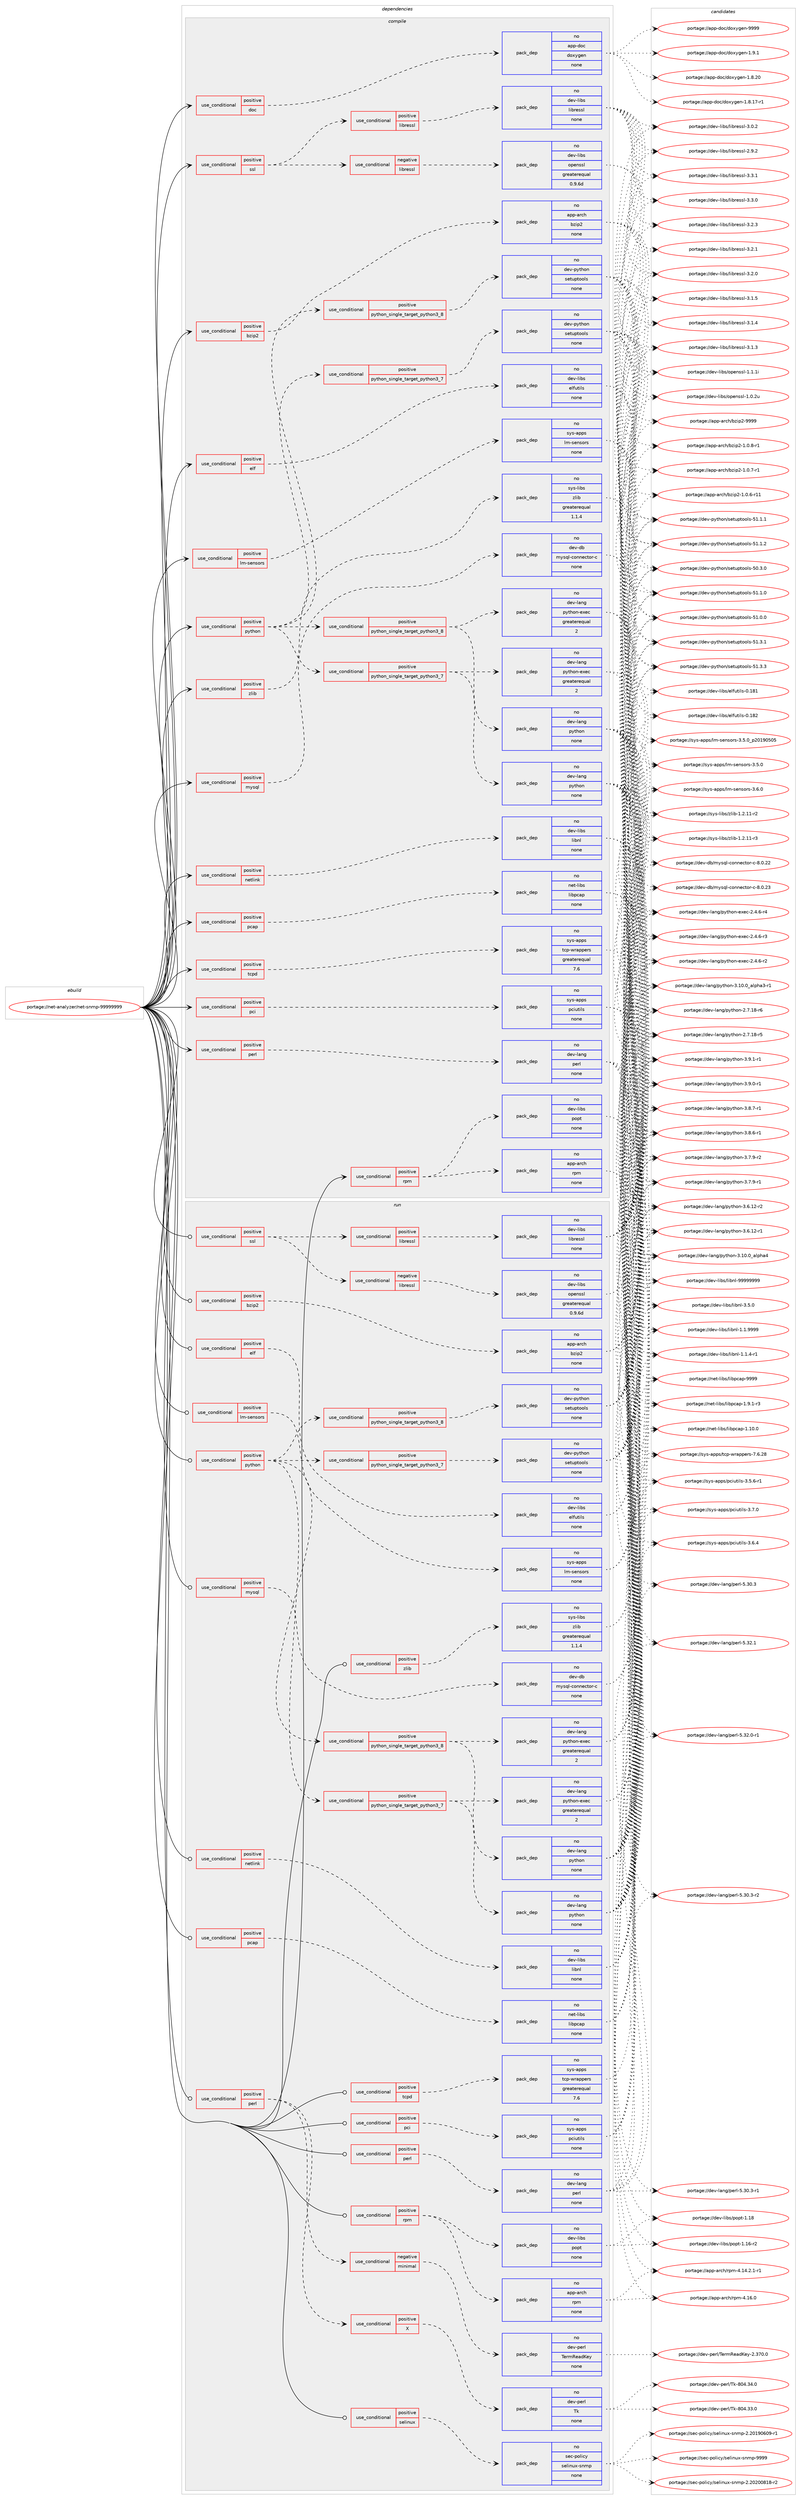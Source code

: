 digraph prolog {

# *************
# Graph options
# *************

newrank=true;
concentrate=true;
compound=true;
graph [rankdir=LR,fontname=Helvetica,fontsize=10,ranksep=1.5];#, ranksep=2.5, nodesep=0.2];
edge  [arrowhead=vee];
node  [fontname=Helvetica,fontsize=10];

# **********
# The ebuild
# **********

subgraph cluster_leftcol {
color=gray;
rank=same;
label=<<i>ebuild</i>>;
id [label="portage://net-analyzer/net-snmp-99999999", color=red, width=4, href="../net-analyzer/net-snmp-99999999.svg"];
}

# ****************
# The dependencies
# ****************

subgraph cluster_midcol {
color=gray;
label=<<i>dependencies</i>>;
subgraph cluster_compile {
fillcolor="#eeeeee";
style=filled;
label=<<i>compile</i>>;
subgraph cond10028 {
dependency32443 [label=<<TABLE BORDER="0" CELLBORDER="1" CELLSPACING="0" CELLPADDING="4"><TR><TD ROWSPAN="3" CELLPADDING="10">use_conditional</TD></TR><TR><TD>positive</TD></TR><TR><TD>bzip2</TD></TR></TABLE>>, shape=none, color=red];
subgraph pack22126 {
dependency32444 [label=<<TABLE BORDER="0" CELLBORDER="1" CELLSPACING="0" CELLPADDING="4" WIDTH="220"><TR><TD ROWSPAN="6" CELLPADDING="30">pack_dep</TD></TR><TR><TD WIDTH="110">no</TD></TR><TR><TD>app-arch</TD></TR><TR><TD>bzip2</TD></TR><TR><TD>none</TD></TR><TR><TD></TD></TR></TABLE>>, shape=none, color=blue];
}
dependency32443:e -> dependency32444:w [weight=20,style="dashed",arrowhead="vee"];
}
id:e -> dependency32443:w [weight=20,style="solid",arrowhead="vee"];
subgraph cond10029 {
dependency32445 [label=<<TABLE BORDER="0" CELLBORDER="1" CELLSPACING="0" CELLPADDING="4"><TR><TD ROWSPAN="3" CELLPADDING="10">use_conditional</TD></TR><TR><TD>positive</TD></TR><TR><TD>doc</TD></TR></TABLE>>, shape=none, color=red];
subgraph pack22127 {
dependency32446 [label=<<TABLE BORDER="0" CELLBORDER="1" CELLSPACING="0" CELLPADDING="4" WIDTH="220"><TR><TD ROWSPAN="6" CELLPADDING="30">pack_dep</TD></TR><TR><TD WIDTH="110">no</TD></TR><TR><TD>app-doc</TD></TR><TR><TD>doxygen</TD></TR><TR><TD>none</TD></TR><TR><TD></TD></TR></TABLE>>, shape=none, color=blue];
}
dependency32445:e -> dependency32446:w [weight=20,style="dashed",arrowhead="vee"];
}
id:e -> dependency32445:w [weight=20,style="solid",arrowhead="vee"];
subgraph cond10030 {
dependency32447 [label=<<TABLE BORDER="0" CELLBORDER="1" CELLSPACING="0" CELLPADDING="4"><TR><TD ROWSPAN="3" CELLPADDING="10">use_conditional</TD></TR><TR><TD>positive</TD></TR><TR><TD>elf</TD></TR></TABLE>>, shape=none, color=red];
subgraph pack22128 {
dependency32448 [label=<<TABLE BORDER="0" CELLBORDER="1" CELLSPACING="0" CELLPADDING="4" WIDTH="220"><TR><TD ROWSPAN="6" CELLPADDING="30">pack_dep</TD></TR><TR><TD WIDTH="110">no</TD></TR><TR><TD>dev-libs</TD></TR><TR><TD>elfutils</TD></TR><TR><TD>none</TD></TR><TR><TD></TD></TR></TABLE>>, shape=none, color=blue];
}
dependency32447:e -> dependency32448:w [weight=20,style="dashed",arrowhead="vee"];
}
id:e -> dependency32447:w [weight=20,style="solid",arrowhead="vee"];
subgraph cond10031 {
dependency32449 [label=<<TABLE BORDER="0" CELLBORDER="1" CELLSPACING="0" CELLPADDING="4"><TR><TD ROWSPAN="3" CELLPADDING="10">use_conditional</TD></TR><TR><TD>positive</TD></TR><TR><TD>lm-sensors</TD></TR></TABLE>>, shape=none, color=red];
subgraph pack22129 {
dependency32450 [label=<<TABLE BORDER="0" CELLBORDER="1" CELLSPACING="0" CELLPADDING="4" WIDTH="220"><TR><TD ROWSPAN="6" CELLPADDING="30">pack_dep</TD></TR><TR><TD WIDTH="110">no</TD></TR><TR><TD>sys-apps</TD></TR><TR><TD>lm-sensors</TD></TR><TR><TD>none</TD></TR><TR><TD></TD></TR></TABLE>>, shape=none, color=blue];
}
dependency32449:e -> dependency32450:w [weight=20,style="dashed",arrowhead="vee"];
}
id:e -> dependency32449:w [weight=20,style="solid",arrowhead="vee"];
subgraph cond10032 {
dependency32451 [label=<<TABLE BORDER="0" CELLBORDER="1" CELLSPACING="0" CELLPADDING="4"><TR><TD ROWSPAN="3" CELLPADDING="10">use_conditional</TD></TR><TR><TD>positive</TD></TR><TR><TD>mysql</TD></TR></TABLE>>, shape=none, color=red];
subgraph pack22130 {
dependency32452 [label=<<TABLE BORDER="0" CELLBORDER="1" CELLSPACING="0" CELLPADDING="4" WIDTH="220"><TR><TD ROWSPAN="6" CELLPADDING="30">pack_dep</TD></TR><TR><TD WIDTH="110">no</TD></TR><TR><TD>dev-db</TD></TR><TR><TD>mysql-connector-c</TD></TR><TR><TD>none</TD></TR><TR><TD></TD></TR></TABLE>>, shape=none, color=blue];
}
dependency32451:e -> dependency32452:w [weight=20,style="dashed",arrowhead="vee"];
}
id:e -> dependency32451:w [weight=20,style="solid",arrowhead="vee"];
subgraph cond10033 {
dependency32453 [label=<<TABLE BORDER="0" CELLBORDER="1" CELLSPACING="0" CELLPADDING="4"><TR><TD ROWSPAN="3" CELLPADDING="10">use_conditional</TD></TR><TR><TD>positive</TD></TR><TR><TD>netlink</TD></TR></TABLE>>, shape=none, color=red];
subgraph pack22131 {
dependency32454 [label=<<TABLE BORDER="0" CELLBORDER="1" CELLSPACING="0" CELLPADDING="4" WIDTH="220"><TR><TD ROWSPAN="6" CELLPADDING="30">pack_dep</TD></TR><TR><TD WIDTH="110">no</TD></TR><TR><TD>dev-libs</TD></TR><TR><TD>libnl</TD></TR><TR><TD>none</TD></TR><TR><TD></TD></TR></TABLE>>, shape=none, color=blue];
}
dependency32453:e -> dependency32454:w [weight=20,style="dashed",arrowhead="vee"];
}
id:e -> dependency32453:w [weight=20,style="solid",arrowhead="vee"];
subgraph cond10034 {
dependency32455 [label=<<TABLE BORDER="0" CELLBORDER="1" CELLSPACING="0" CELLPADDING="4"><TR><TD ROWSPAN="3" CELLPADDING="10">use_conditional</TD></TR><TR><TD>positive</TD></TR><TR><TD>pcap</TD></TR></TABLE>>, shape=none, color=red];
subgraph pack22132 {
dependency32456 [label=<<TABLE BORDER="0" CELLBORDER="1" CELLSPACING="0" CELLPADDING="4" WIDTH="220"><TR><TD ROWSPAN="6" CELLPADDING="30">pack_dep</TD></TR><TR><TD WIDTH="110">no</TD></TR><TR><TD>net-libs</TD></TR><TR><TD>libpcap</TD></TR><TR><TD>none</TD></TR><TR><TD></TD></TR></TABLE>>, shape=none, color=blue];
}
dependency32455:e -> dependency32456:w [weight=20,style="dashed",arrowhead="vee"];
}
id:e -> dependency32455:w [weight=20,style="solid",arrowhead="vee"];
subgraph cond10035 {
dependency32457 [label=<<TABLE BORDER="0" CELLBORDER="1" CELLSPACING="0" CELLPADDING="4"><TR><TD ROWSPAN="3" CELLPADDING="10">use_conditional</TD></TR><TR><TD>positive</TD></TR><TR><TD>pci</TD></TR></TABLE>>, shape=none, color=red];
subgraph pack22133 {
dependency32458 [label=<<TABLE BORDER="0" CELLBORDER="1" CELLSPACING="0" CELLPADDING="4" WIDTH="220"><TR><TD ROWSPAN="6" CELLPADDING="30">pack_dep</TD></TR><TR><TD WIDTH="110">no</TD></TR><TR><TD>sys-apps</TD></TR><TR><TD>pciutils</TD></TR><TR><TD>none</TD></TR><TR><TD></TD></TR></TABLE>>, shape=none, color=blue];
}
dependency32457:e -> dependency32458:w [weight=20,style="dashed",arrowhead="vee"];
}
id:e -> dependency32457:w [weight=20,style="solid",arrowhead="vee"];
subgraph cond10036 {
dependency32459 [label=<<TABLE BORDER="0" CELLBORDER="1" CELLSPACING="0" CELLPADDING="4"><TR><TD ROWSPAN="3" CELLPADDING="10">use_conditional</TD></TR><TR><TD>positive</TD></TR><TR><TD>perl</TD></TR></TABLE>>, shape=none, color=red];
subgraph pack22134 {
dependency32460 [label=<<TABLE BORDER="0" CELLBORDER="1" CELLSPACING="0" CELLPADDING="4" WIDTH="220"><TR><TD ROWSPAN="6" CELLPADDING="30">pack_dep</TD></TR><TR><TD WIDTH="110">no</TD></TR><TR><TD>dev-lang</TD></TR><TR><TD>perl</TD></TR><TR><TD>none</TD></TR><TR><TD></TD></TR></TABLE>>, shape=none, color=blue];
}
dependency32459:e -> dependency32460:w [weight=20,style="dashed",arrowhead="vee"];
}
id:e -> dependency32459:w [weight=20,style="solid",arrowhead="vee"];
subgraph cond10037 {
dependency32461 [label=<<TABLE BORDER="0" CELLBORDER="1" CELLSPACING="0" CELLPADDING="4"><TR><TD ROWSPAN="3" CELLPADDING="10">use_conditional</TD></TR><TR><TD>positive</TD></TR><TR><TD>python</TD></TR></TABLE>>, shape=none, color=red];
subgraph cond10038 {
dependency32462 [label=<<TABLE BORDER="0" CELLBORDER="1" CELLSPACING="0" CELLPADDING="4"><TR><TD ROWSPAN="3" CELLPADDING="10">use_conditional</TD></TR><TR><TD>positive</TD></TR><TR><TD>python_single_target_python3_7</TD></TR></TABLE>>, shape=none, color=red];
subgraph pack22135 {
dependency32463 [label=<<TABLE BORDER="0" CELLBORDER="1" CELLSPACING="0" CELLPADDING="4" WIDTH="220"><TR><TD ROWSPAN="6" CELLPADDING="30">pack_dep</TD></TR><TR><TD WIDTH="110">no</TD></TR><TR><TD>dev-python</TD></TR><TR><TD>setuptools</TD></TR><TR><TD>none</TD></TR><TR><TD></TD></TR></TABLE>>, shape=none, color=blue];
}
dependency32462:e -> dependency32463:w [weight=20,style="dashed",arrowhead="vee"];
}
dependency32461:e -> dependency32462:w [weight=20,style="dashed",arrowhead="vee"];
subgraph cond10039 {
dependency32464 [label=<<TABLE BORDER="0" CELLBORDER="1" CELLSPACING="0" CELLPADDING="4"><TR><TD ROWSPAN="3" CELLPADDING="10">use_conditional</TD></TR><TR><TD>positive</TD></TR><TR><TD>python_single_target_python3_8</TD></TR></TABLE>>, shape=none, color=red];
subgraph pack22136 {
dependency32465 [label=<<TABLE BORDER="0" CELLBORDER="1" CELLSPACING="0" CELLPADDING="4" WIDTH="220"><TR><TD ROWSPAN="6" CELLPADDING="30">pack_dep</TD></TR><TR><TD WIDTH="110">no</TD></TR><TR><TD>dev-python</TD></TR><TR><TD>setuptools</TD></TR><TR><TD>none</TD></TR><TR><TD></TD></TR></TABLE>>, shape=none, color=blue];
}
dependency32464:e -> dependency32465:w [weight=20,style="dashed",arrowhead="vee"];
}
dependency32461:e -> dependency32464:w [weight=20,style="dashed",arrowhead="vee"];
subgraph cond10040 {
dependency32466 [label=<<TABLE BORDER="0" CELLBORDER="1" CELLSPACING="0" CELLPADDING="4"><TR><TD ROWSPAN="3" CELLPADDING="10">use_conditional</TD></TR><TR><TD>positive</TD></TR><TR><TD>python_single_target_python3_7</TD></TR></TABLE>>, shape=none, color=red];
subgraph pack22137 {
dependency32467 [label=<<TABLE BORDER="0" CELLBORDER="1" CELLSPACING="0" CELLPADDING="4" WIDTH="220"><TR><TD ROWSPAN="6" CELLPADDING="30">pack_dep</TD></TR><TR><TD WIDTH="110">no</TD></TR><TR><TD>dev-lang</TD></TR><TR><TD>python</TD></TR><TR><TD>none</TD></TR><TR><TD></TD></TR></TABLE>>, shape=none, color=blue];
}
dependency32466:e -> dependency32467:w [weight=20,style="dashed",arrowhead="vee"];
subgraph pack22138 {
dependency32468 [label=<<TABLE BORDER="0" CELLBORDER="1" CELLSPACING="0" CELLPADDING="4" WIDTH="220"><TR><TD ROWSPAN="6" CELLPADDING="30">pack_dep</TD></TR><TR><TD WIDTH="110">no</TD></TR><TR><TD>dev-lang</TD></TR><TR><TD>python-exec</TD></TR><TR><TD>greaterequal</TD></TR><TR><TD>2</TD></TR></TABLE>>, shape=none, color=blue];
}
dependency32466:e -> dependency32468:w [weight=20,style="dashed",arrowhead="vee"];
}
dependency32461:e -> dependency32466:w [weight=20,style="dashed",arrowhead="vee"];
subgraph cond10041 {
dependency32469 [label=<<TABLE BORDER="0" CELLBORDER="1" CELLSPACING="0" CELLPADDING="4"><TR><TD ROWSPAN="3" CELLPADDING="10">use_conditional</TD></TR><TR><TD>positive</TD></TR><TR><TD>python_single_target_python3_8</TD></TR></TABLE>>, shape=none, color=red];
subgraph pack22139 {
dependency32470 [label=<<TABLE BORDER="0" CELLBORDER="1" CELLSPACING="0" CELLPADDING="4" WIDTH="220"><TR><TD ROWSPAN="6" CELLPADDING="30">pack_dep</TD></TR><TR><TD WIDTH="110">no</TD></TR><TR><TD>dev-lang</TD></TR><TR><TD>python</TD></TR><TR><TD>none</TD></TR><TR><TD></TD></TR></TABLE>>, shape=none, color=blue];
}
dependency32469:e -> dependency32470:w [weight=20,style="dashed",arrowhead="vee"];
subgraph pack22140 {
dependency32471 [label=<<TABLE BORDER="0" CELLBORDER="1" CELLSPACING="0" CELLPADDING="4" WIDTH="220"><TR><TD ROWSPAN="6" CELLPADDING="30">pack_dep</TD></TR><TR><TD WIDTH="110">no</TD></TR><TR><TD>dev-lang</TD></TR><TR><TD>python-exec</TD></TR><TR><TD>greaterequal</TD></TR><TR><TD>2</TD></TR></TABLE>>, shape=none, color=blue];
}
dependency32469:e -> dependency32471:w [weight=20,style="dashed",arrowhead="vee"];
}
dependency32461:e -> dependency32469:w [weight=20,style="dashed",arrowhead="vee"];
}
id:e -> dependency32461:w [weight=20,style="solid",arrowhead="vee"];
subgraph cond10042 {
dependency32472 [label=<<TABLE BORDER="0" CELLBORDER="1" CELLSPACING="0" CELLPADDING="4"><TR><TD ROWSPAN="3" CELLPADDING="10">use_conditional</TD></TR><TR><TD>positive</TD></TR><TR><TD>rpm</TD></TR></TABLE>>, shape=none, color=red];
subgraph pack22141 {
dependency32473 [label=<<TABLE BORDER="0" CELLBORDER="1" CELLSPACING="0" CELLPADDING="4" WIDTH="220"><TR><TD ROWSPAN="6" CELLPADDING="30">pack_dep</TD></TR><TR><TD WIDTH="110">no</TD></TR><TR><TD>app-arch</TD></TR><TR><TD>rpm</TD></TR><TR><TD>none</TD></TR><TR><TD></TD></TR></TABLE>>, shape=none, color=blue];
}
dependency32472:e -> dependency32473:w [weight=20,style="dashed",arrowhead="vee"];
subgraph pack22142 {
dependency32474 [label=<<TABLE BORDER="0" CELLBORDER="1" CELLSPACING="0" CELLPADDING="4" WIDTH="220"><TR><TD ROWSPAN="6" CELLPADDING="30">pack_dep</TD></TR><TR><TD WIDTH="110">no</TD></TR><TR><TD>dev-libs</TD></TR><TR><TD>popt</TD></TR><TR><TD>none</TD></TR><TR><TD></TD></TR></TABLE>>, shape=none, color=blue];
}
dependency32472:e -> dependency32474:w [weight=20,style="dashed",arrowhead="vee"];
}
id:e -> dependency32472:w [weight=20,style="solid",arrowhead="vee"];
subgraph cond10043 {
dependency32475 [label=<<TABLE BORDER="0" CELLBORDER="1" CELLSPACING="0" CELLPADDING="4"><TR><TD ROWSPAN="3" CELLPADDING="10">use_conditional</TD></TR><TR><TD>positive</TD></TR><TR><TD>ssl</TD></TR></TABLE>>, shape=none, color=red];
subgraph cond10044 {
dependency32476 [label=<<TABLE BORDER="0" CELLBORDER="1" CELLSPACING="0" CELLPADDING="4"><TR><TD ROWSPAN="3" CELLPADDING="10">use_conditional</TD></TR><TR><TD>negative</TD></TR><TR><TD>libressl</TD></TR></TABLE>>, shape=none, color=red];
subgraph pack22143 {
dependency32477 [label=<<TABLE BORDER="0" CELLBORDER="1" CELLSPACING="0" CELLPADDING="4" WIDTH="220"><TR><TD ROWSPAN="6" CELLPADDING="30">pack_dep</TD></TR><TR><TD WIDTH="110">no</TD></TR><TR><TD>dev-libs</TD></TR><TR><TD>openssl</TD></TR><TR><TD>greaterequal</TD></TR><TR><TD>0.9.6d</TD></TR></TABLE>>, shape=none, color=blue];
}
dependency32476:e -> dependency32477:w [weight=20,style="dashed",arrowhead="vee"];
}
dependency32475:e -> dependency32476:w [weight=20,style="dashed",arrowhead="vee"];
subgraph cond10045 {
dependency32478 [label=<<TABLE BORDER="0" CELLBORDER="1" CELLSPACING="0" CELLPADDING="4"><TR><TD ROWSPAN="3" CELLPADDING="10">use_conditional</TD></TR><TR><TD>positive</TD></TR><TR><TD>libressl</TD></TR></TABLE>>, shape=none, color=red];
subgraph pack22144 {
dependency32479 [label=<<TABLE BORDER="0" CELLBORDER="1" CELLSPACING="0" CELLPADDING="4" WIDTH="220"><TR><TD ROWSPAN="6" CELLPADDING="30">pack_dep</TD></TR><TR><TD WIDTH="110">no</TD></TR><TR><TD>dev-libs</TD></TR><TR><TD>libressl</TD></TR><TR><TD>none</TD></TR><TR><TD></TD></TR></TABLE>>, shape=none, color=blue];
}
dependency32478:e -> dependency32479:w [weight=20,style="dashed",arrowhead="vee"];
}
dependency32475:e -> dependency32478:w [weight=20,style="dashed",arrowhead="vee"];
}
id:e -> dependency32475:w [weight=20,style="solid",arrowhead="vee"];
subgraph cond10046 {
dependency32480 [label=<<TABLE BORDER="0" CELLBORDER="1" CELLSPACING="0" CELLPADDING="4"><TR><TD ROWSPAN="3" CELLPADDING="10">use_conditional</TD></TR><TR><TD>positive</TD></TR><TR><TD>tcpd</TD></TR></TABLE>>, shape=none, color=red];
subgraph pack22145 {
dependency32481 [label=<<TABLE BORDER="0" CELLBORDER="1" CELLSPACING="0" CELLPADDING="4" WIDTH="220"><TR><TD ROWSPAN="6" CELLPADDING="30">pack_dep</TD></TR><TR><TD WIDTH="110">no</TD></TR><TR><TD>sys-apps</TD></TR><TR><TD>tcp-wrappers</TD></TR><TR><TD>greaterequal</TD></TR><TR><TD>7.6</TD></TR></TABLE>>, shape=none, color=blue];
}
dependency32480:e -> dependency32481:w [weight=20,style="dashed",arrowhead="vee"];
}
id:e -> dependency32480:w [weight=20,style="solid",arrowhead="vee"];
subgraph cond10047 {
dependency32482 [label=<<TABLE BORDER="0" CELLBORDER="1" CELLSPACING="0" CELLPADDING="4"><TR><TD ROWSPAN="3" CELLPADDING="10">use_conditional</TD></TR><TR><TD>positive</TD></TR><TR><TD>zlib</TD></TR></TABLE>>, shape=none, color=red];
subgraph pack22146 {
dependency32483 [label=<<TABLE BORDER="0" CELLBORDER="1" CELLSPACING="0" CELLPADDING="4" WIDTH="220"><TR><TD ROWSPAN="6" CELLPADDING="30">pack_dep</TD></TR><TR><TD WIDTH="110">no</TD></TR><TR><TD>sys-libs</TD></TR><TR><TD>zlib</TD></TR><TR><TD>greaterequal</TD></TR><TR><TD>1.1.4</TD></TR></TABLE>>, shape=none, color=blue];
}
dependency32482:e -> dependency32483:w [weight=20,style="dashed",arrowhead="vee"];
}
id:e -> dependency32482:w [weight=20,style="solid",arrowhead="vee"];
}
subgraph cluster_compileandrun {
fillcolor="#eeeeee";
style=filled;
label=<<i>compile and run</i>>;
}
subgraph cluster_run {
fillcolor="#eeeeee";
style=filled;
label=<<i>run</i>>;
subgraph cond10048 {
dependency32484 [label=<<TABLE BORDER="0" CELLBORDER="1" CELLSPACING="0" CELLPADDING="4"><TR><TD ROWSPAN="3" CELLPADDING="10">use_conditional</TD></TR><TR><TD>positive</TD></TR><TR><TD>bzip2</TD></TR></TABLE>>, shape=none, color=red];
subgraph pack22147 {
dependency32485 [label=<<TABLE BORDER="0" CELLBORDER="1" CELLSPACING="0" CELLPADDING="4" WIDTH="220"><TR><TD ROWSPAN="6" CELLPADDING="30">pack_dep</TD></TR><TR><TD WIDTH="110">no</TD></TR><TR><TD>app-arch</TD></TR><TR><TD>bzip2</TD></TR><TR><TD>none</TD></TR><TR><TD></TD></TR></TABLE>>, shape=none, color=blue];
}
dependency32484:e -> dependency32485:w [weight=20,style="dashed",arrowhead="vee"];
}
id:e -> dependency32484:w [weight=20,style="solid",arrowhead="odot"];
subgraph cond10049 {
dependency32486 [label=<<TABLE BORDER="0" CELLBORDER="1" CELLSPACING="0" CELLPADDING="4"><TR><TD ROWSPAN="3" CELLPADDING="10">use_conditional</TD></TR><TR><TD>positive</TD></TR><TR><TD>elf</TD></TR></TABLE>>, shape=none, color=red];
subgraph pack22148 {
dependency32487 [label=<<TABLE BORDER="0" CELLBORDER="1" CELLSPACING="0" CELLPADDING="4" WIDTH="220"><TR><TD ROWSPAN="6" CELLPADDING="30">pack_dep</TD></TR><TR><TD WIDTH="110">no</TD></TR><TR><TD>dev-libs</TD></TR><TR><TD>elfutils</TD></TR><TR><TD>none</TD></TR><TR><TD></TD></TR></TABLE>>, shape=none, color=blue];
}
dependency32486:e -> dependency32487:w [weight=20,style="dashed",arrowhead="vee"];
}
id:e -> dependency32486:w [weight=20,style="solid",arrowhead="odot"];
subgraph cond10050 {
dependency32488 [label=<<TABLE BORDER="0" CELLBORDER="1" CELLSPACING="0" CELLPADDING="4"><TR><TD ROWSPAN="3" CELLPADDING="10">use_conditional</TD></TR><TR><TD>positive</TD></TR><TR><TD>lm-sensors</TD></TR></TABLE>>, shape=none, color=red];
subgraph pack22149 {
dependency32489 [label=<<TABLE BORDER="0" CELLBORDER="1" CELLSPACING="0" CELLPADDING="4" WIDTH="220"><TR><TD ROWSPAN="6" CELLPADDING="30">pack_dep</TD></TR><TR><TD WIDTH="110">no</TD></TR><TR><TD>sys-apps</TD></TR><TR><TD>lm-sensors</TD></TR><TR><TD>none</TD></TR><TR><TD></TD></TR></TABLE>>, shape=none, color=blue];
}
dependency32488:e -> dependency32489:w [weight=20,style="dashed",arrowhead="vee"];
}
id:e -> dependency32488:w [weight=20,style="solid",arrowhead="odot"];
subgraph cond10051 {
dependency32490 [label=<<TABLE BORDER="0" CELLBORDER="1" CELLSPACING="0" CELLPADDING="4"><TR><TD ROWSPAN="3" CELLPADDING="10">use_conditional</TD></TR><TR><TD>positive</TD></TR><TR><TD>mysql</TD></TR></TABLE>>, shape=none, color=red];
subgraph pack22150 {
dependency32491 [label=<<TABLE BORDER="0" CELLBORDER="1" CELLSPACING="0" CELLPADDING="4" WIDTH="220"><TR><TD ROWSPAN="6" CELLPADDING="30">pack_dep</TD></TR><TR><TD WIDTH="110">no</TD></TR><TR><TD>dev-db</TD></TR><TR><TD>mysql-connector-c</TD></TR><TR><TD>none</TD></TR><TR><TD></TD></TR></TABLE>>, shape=none, color=blue];
}
dependency32490:e -> dependency32491:w [weight=20,style="dashed",arrowhead="vee"];
}
id:e -> dependency32490:w [weight=20,style="solid",arrowhead="odot"];
subgraph cond10052 {
dependency32492 [label=<<TABLE BORDER="0" CELLBORDER="1" CELLSPACING="0" CELLPADDING="4"><TR><TD ROWSPAN="3" CELLPADDING="10">use_conditional</TD></TR><TR><TD>positive</TD></TR><TR><TD>netlink</TD></TR></TABLE>>, shape=none, color=red];
subgraph pack22151 {
dependency32493 [label=<<TABLE BORDER="0" CELLBORDER="1" CELLSPACING="0" CELLPADDING="4" WIDTH="220"><TR><TD ROWSPAN="6" CELLPADDING="30">pack_dep</TD></TR><TR><TD WIDTH="110">no</TD></TR><TR><TD>dev-libs</TD></TR><TR><TD>libnl</TD></TR><TR><TD>none</TD></TR><TR><TD></TD></TR></TABLE>>, shape=none, color=blue];
}
dependency32492:e -> dependency32493:w [weight=20,style="dashed",arrowhead="vee"];
}
id:e -> dependency32492:w [weight=20,style="solid",arrowhead="odot"];
subgraph cond10053 {
dependency32494 [label=<<TABLE BORDER="0" CELLBORDER="1" CELLSPACING="0" CELLPADDING="4"><TR><TD ROWSPAN="3" CELLPADDING="10">use_conditional</TD></TR><TR><TD>positive</TD></TR><TR><TD>pcap</TD></TR></TABLE>>, shape=none, color=red];
subgraph pack22152 {
dependency32495 [label=<<TABLE BORDER="0" CELLBORDER="1" CELLSPACING="0" CELLPADDING="4" WIDTH="220"><TR><TD ROWSPAN="6" CELLPADDING="30">pack_dep</TD></TR><TR><TD WIDTH="110">no</TD></TR><TR><TD>net-libs</TD></TR><TR><TD>libpcap</TD></TR><TR><TD>none</TD></TR><TR><TD></TD></TR></TABLE>>, shape=none, color=blue];
}
dependency32494:e -> dependency32495:w [weight=20,style="dashed",arrowhead="vee"];
}
id:e -> dependency32494:w [weight=20,style="solid",arrowhead="odot"];
subgraph cond10054 {
dependency32496 [label=<<TABLE BORDER="0" CELLBORDER="1" CELLSPACING="0" CELLPADDING="4"><TR><TD ROWSPAN="3" CELLPADDING="10">use_conditional</TD></TR><TR><TD>positive</TD></TR><TR><TD>pci</TD></TR></TABLE>>, shape=none, color=red];
subgraph pack22153 {
dependency32497 [label=<<TABLE BORDER="0" CELLBORDER="1" CELLSPACING="0" CELLPADDING="4" WIDTH="220"><TR><TD ROWSPAN="6" CELLPADDING="30">pack_dep</TD></TR><TR><TD WIDTH="110">no</TD></TR><TR><TD>sys-apps</TD></TR><TR><TD>pciutils</TD></TR><TR><TD>none</TD></TR><TR><TD></TD></TR></TABLE>>, shape=none, color=blue];
}
dependency32496:e -> dependency32497:w [weight=20,style="dashed",arrowhead="vee"];
}
id:e -> dependency32496:w [weight=20,style="solid",arrowhead="odot"];
subgraph cond10055 {
dependency32498 [label=<<TABLE BORDER="0" CELLBORDER="1" CELLSPACING="0" CELLPADDING="4"><TR><TD ROWSPAN="3" CELLPADDING="10">use_conditional</TD></TR><TR><TD>positive</TD></TR><TR><TD>perl</TD></TR></TABLE>>, shape=none, color=red];
subgraph cond10056 {
dependency32499 [label=<<TABLE BORDER="0" CELLBORDER="1" CELLSPACING="0" CELLPADDING="4"><TR><TD ROWSPAN="3" CELLPADDING="10">use_conditional</TD></TR><TR><TD>positive</TD></TR><TR><TD>X</TD></TR></TABLE>>, shape=none, color=red];
subgraph pack22154 {
dependency32500 [label=<<TABLE BORDER="0" CELLBORDER="1" CELLSPACING="0" CELLPADDING="4" WIDTH="220"><TR><TD ROWSPAN="6" CELLPADDING="30">pack_dep</TD></TR><TR><TD WIDTH="110">no</TD></TR><TR><TD>dev-perl</TD></TR><TR><TD>Tk</TD></TR><TR><TD>none</TD></TR><TR><TD></TD></TR></TABLE>>, shape=none, color=blue];
}
dependency32499:e -> dependency32500:w [weight=20,style="dashed",arrowhead="vee"];
}
dependency32498:e -> dependency32499:w [weight=20,style="dashed",arrowhead="vee"];
subgraph cond10057 {
dependency32501 [label=<<TABLE BORDER="0" CELLBORDER="1" CELLSPACING="0" CELLPADDING="4"><TR><TD ROWSPAN="3" CELLPADDING="10">use_conditional</TD></TR><TR><TD>negative</TD></TR><TR><TD>minimal</TD></TR></TABLE>>, shape=none, color=red];
subgraph pack22155 {
dependency32502 [label=<<TABLE BORDER="0" CELLBORDER="1" CELLSPACING="0" CELLPADDING="4" WIDTH="220"><TR><TD ROWSPAN="6" CELLPADDING="30">pack_dep</TD></TR><TR><TD WIDTH="110">no</TD></TR><TR><TD>dev-perl</TD></TR><TR><TD>TermReadKey</TD></TR><TR><TD>none</TD></TR><TR><TD></TD></TR></TABLE>>, shape=none, color=blue];
}
dependency32501:e -> dependency32502:w [weight=20,style="dashed",arrowhead="vee"];
}
dependency32498:e -> dependency32501:w [weight=20,style="dashed",arrowhead="vee"];
}
id:e -> dependency32498:w [weight=20,style="solid",arrowhead="odot"];
subgraph cond10058 {
dependency32503 [label=<<TABLE BORDER="0" CELLBORDER="1" CELLSPACING="0" CELLPADDING="4"><TR><TD ROWSPAN="3" CELLPADDING="10">use_conditional</TD></TR><TR><TD>positive</TD></TR><TR><TD>perl</TD></TR></TABLE>>, shape=none, color=red];
subgraph pack22156 {
dependency32504 [label=<<TABLE BORDER="0" CELLBORDER="1" CELLSPACING="0" CELLPADDING="4" WIDTH="220"><TR><TD ROWSPAN="6" CELLPADDING="30">pack_dep</TD></TR><TR><TD WIDTH="110">no</TD></TR><TR><TD>dev-lang</TD></TR><TR><TD>perl</TD></TR><TR><TD>none</TD></TR><TR><TD></TD></TR></TABLE>>, shape=none, color=blue];
}
dependency32503:e -> dependency32504:w [weight=20,style="dashed",arrowhead="vee"];
}
id:e -> dependency32503:w [weight=20,style="solid",arrowhead="odot"];
subgraph cond10059 {
dependency32505 [label=<<TABLE BORDER="0" CELLBORDER="1" CELLSPACING="0" CELLPADDING="4"><TR><TD ROWSPAN="3" CELLPADDING="10">use_conditional</TD></TR><TR><TD>positive</TD></TR><TR><TD>python</TD></TR></TABLE>>, shape=none, color=red];
subgraph cond10060 {
dependency32506 [label=<<TABLE BORDER="0" CELLBORDER="1" CELLSPACING="0" CELLPADDING="4"><TR><TD ROWSPAN="3" CELLPADDING="10">use_conditional</TD></TR><TR><TD>positive</TD></TR><TR><TD>python_single_target_python3_7</TD></TR></TABLE>>, shape=none, color=red];
subgraph pack22157 {
dependency32507 [label=<<TABLE BORDER="0" CELLBORDER="1" CELLSPACING="0" CELLPADDING="4" WIDTH="220"><TR><TD ROWSPAN="6" CELLPADDING="30">pack_dep</TD></TR><TR><TD WIDTH="110">no</TD></TR><TR><TD>dev-python</TD></TR><TR><TD>setuptools</TD></TR><TR><TD>none</TD></TR><TR><TD></TD></TR></TABLE>>, shape=none, color=blue];
}
dependency32506:e -> dependency32507:w [weight=20,style="dashed",arrowhead="vee"];
}
dependency32505:e -> dependency32506:w [weight=20,style="dashed",arrowhead="vee"];
subgraph cond10061 {
dependency32508 [label=<<TABLE BORDER="0" CELLBORDER="1" CELLSPACING="0" CELLPADDING="4"><TR><TD ROWSPAN="3" CELLPADDING="10">use_conditional</TD></TR><TR><TD>positive</TD></TR><TR><TD>python_single_target_python3_8</TD></TR></TABLE>>, shape=none, color=red];
subgraph pack22158 {
dependency32509 [label=<<TABLE BORDER="0" CELLBORDER="1" CELLSPACING="0" CELLPADDING="4" WIDTH="220"><TR><TD ROWSPAN="6" CELLPADDING="30">pack_dep</TD></TR><TR><TD WIDTH="110">no</TD></TR><TR><TD>dev-python</TD></TR><TR><TD>setuptools</TD></TR><TR><TD>none</TD></TR><TR><TD></TD></TR></TABLE>>, shape=none, color=blue];
}
dependency32508:e -> dependency32509:w [weight=20,style="dashed",arrowhead="vee"];
}
dependency32505:e -> dependency32508:w [weight=20,style="dashed",arrowhead="vee"];
subgraph cond10062 {
dependency32510 [label=<<TABLE BORDER="0" CELLBORDER="1" CELLSPACING="0" CELLPADDING="4"><TR><TD ROWSPAN="3" CELLPADDING="10">use_conditional</TD></TR><TR><TD>positive</TD></TR><TR><TD>python_single_target_python3_7</TD></TR></TABLE>>, shape=none, color=red];
subgraph pack22159 {
dependency32511 [label=<<TABLE BORDER="0" CELLBORDER="1" CELLSPACING="0" CELLPADDING="4" WIDTH="220"><TR><TD ROWSPAN="6" CELLPADDING="30">pack_dep</TD></TR><TR><TD WIDTH="110">no</TD></TR><TR><TD>dev-lang</TD></TR><TR><TD>python</TD></TR><TR><TD>none</TD></TR><TR><TD></TD></TR></TABLE>>, shape=none, color=blue];
}
dependency32510:e -> dependency32511:w [weight=20,style="dashed",arrowhead="vee"];
subgraph pack22160 {
dependency32512 [label=<<TABLE BORDER="0" CELLBORDER="1" CELLSPACING="0" CELLPADDING="4" WIDTH="220"><TR><TD ROWSPAN="6" CELLPADDING="30">pack_dep</TD></TR><TR><TD WIDTH="110">no</TD></TR><TR><TD>dev-lang</TD></TR><TR><TD>python-exec</TD></TR><TR><TD>greaterequal</TD></TR><TR><TD>2</TD></TR></TABLE>>, shape=none, color=blue];
}
dependency32510:e -> dependency32512:w [weight=20,style="dashed",arrowhead="vee"];
}
dependency32505:e -> dependency32510:w [weight=20,style="dashed",arrowhead="vee"];
subgraph cond10063 {
dependency32513 [label=<<TABLE BORDER="0" CELLBORDER="1" CELLSPACING="0" CELLPADDING="4"><TR><TD ROWSPAN="3" CELLPADDING="10">use_conditional</TD></TR><TR><TD>positive</TD></TR><TR><TD>python_single_target_python3_8</TD></TR></TABLE>>, shape=none, color=red];
subgraph pack22161 {
dependency32514 [label=<<TABLE BORDER="0" CELLBORDER="1" CELLSPACING="0" CELLPADDING="4" WIDTH="220"><TR><TD ROWSPAN="6" CELLPADDING="30">pack_dep</TD></TR><TR><TD WIDTH="110">no</TD></TR><TR><TD>dev-lang</TD></TR><TR><TD>python</TD></TR><TR><TD>none</TD></TR><TR><TD></TD></TR></TABLE>>, shape=none, color=blue];
}
dependency32513:e -> dependency32514:w [weight=20,style="dashed",arrowhead="vee"];
subgraph pack22162 {
dependency32515 [label=<<TABLE BORDER="0" CELLBORDER="1" CELLSPACING="0" CELLPADDING="4" WIDTH="220"><TR><TD ROWSPAN="6" CELLPADDING="30">pack_dep</TD></TR><TR><TD WIDTH="110">no</TD></TR><TR><TD>dev-lang</TD></TR><TR><TD>python-exec</TD></TR><TR><TD>greaterequal</TD></TR><TR><TD>2</TD></TR></TABLE>>, shape=none, color=blue];
}
dependency32513:e -> dependency32515:w [weight=20,style="dashed",arrowhead="vee"];
}
dependency32505:e -> dependency32513:w [weight=20,style="dashed",arrowhead="vee"];
}
id:e -> dependency32505:w [weight=20,style="solid",arrowhead="odot"];
subgraph cond10064 {
dependency32516 [label=<<TABLE BORDER="0" CELLBORDER="1" CELLSPACING="0" CELLPADDING="4"><TR><TD ROWSPAN="3" CELLPADDING="10">use_conditional</TD></TR><TR><TD>positive</TD></TR><TR><TD>rpm</TD></TR></TABLE>>, shape=none, color=red];
subgraph pack22163 {
dependency32517 [label=<<TABLE BORDER="0" CELLBORDER="1" CELLSPACING="0" CELLPADDING="4" WIDTH="220"><TR><TD ROWSPAN="6" CELLPADDING="30">pack_dep</TD></TR><TR><TD WIDTH="110">no</TD></TR><TR><TD>app-arch</TD></TR><TR><TD>rpm</TD></TR><TR><TD>none</TD></TR><TR><TD></TD></TR></TABLE>>, shape=none, color=blue];
}
dependency32516:e -> dependency32517:w [weight=20,style="dashed",arrowhead="vee"];
subgraph pack22164 {
dependency32518 [label=<<TABLE BORDER="0" CELLBORDER="1" CELLSPACING="0" CELLPADDING="4" WIDTH="220"><TR><TD ROWSPAN="6" CELLPADDING="30">pack_dep</TD></TR><TR><TD WIDTH="110">no</TD></TR><TR><TD>dev-libs</TD></TR><TR><TD>popt</TD></TR><TR><TD>none</TD></TR><TR><TD></TD></TR></TABLE>>, shape=none, color=blue];
}
dependency32516:e -> dependency32518:w [weight=20,style="dashed",arrowhead="vee"];
}
id:e -> dependency32516:w [weight=20,style="solid",arrowhead="odot"];
subgraph cond10065 {
dependency32519 [label=<<TABLE BORDER="0" CELLBORDER="1" CELLSPACING="0" CELLPADDING="4"><TR><TD ROWSPAN="3" CELLPADDING="10">use_conditional</TD></TR><TR><TD>positive</TD></TR><TR><TD>selinux</TD></TR></TABLE>>, shape=none, color=red];
subgraph pack22165 {
dependency32520 [label=<<TABLE BORDER="0" CELLBORDER="1" CELLSPACING="0" CELLPADDING="4" WIDTH="220"><TR><TD ROWSPAN="6" CELLPADDING="30">pack_dep</TD></TR><TR><TD WIDTH="110">no</TD></TR><TR><TD>sec-policy</TD></TR><TR><TD>selinux-snmp</TD></TR><TR><TD>none</TD></TR><TR><TD></TD></TR></TABLE>>, shape=none, color=blue];
}
dependency32519:e -> dependency32520:w [weight=20,style="dashed",arrowhead="vee"];
}
id:e -> dependency32519:w [weight=20,style="solid",arrowhead="odot"];
subgraph cond10066 {
dependency32521 [label=<<TABLE BORDER="0" CELLBORDER="1" CELLSPACING="0" CELLPADDING="4"><TR><TD ROWSPAN="3" CELLPADDING="10">use_conditional</TD></TR><TR><TD>positive</TD></TR><TR><TD>ssl</TD></TR></TABLE>>, shape=none, color=red];
subgraph cond10067 {
dependency32522 [label=<<TABLE BORDER="0" CELLBORDER="1" CELLSPACING="0" CELLPADDING="4"><TR><TD ROWSPAN="3" CELLPADDING="10">use_conditional</TD></TR><TR><TD>negative</TD></TR><TR><TD>libressl</TD></TR></TABLE>>, shape=none, color=red];
subgraph pack22166 {
dependency32523 [label=<<TABLE BORDER="0" CELLBORDER="1" CELLSPACING="0" CELLPADDING="4" WIDTH="220"><TR><TD ROWSPAN="6" CELLPADDING="30">pack_dep</TD></TR><TR><TD WIDTH="110">no</TD></TR><TR><TD>dev-libs</TD></TR><TR><TD>openssl</TD></TR><TR><TD>greaterequal</TD></TR><TR><TD>0.9.6d</TD></TR></TABLE>>, shape=none, color=blue];
}
dependency32522:e -> dependency32523:w [weight=20,style="dashed",arrowhead="vee"];
}
dependency32521:e -> dependency32522:w [weight=20,style="dashed",arrowhead="vee"];
subgraph cond10068 {
dependency32524 [label=<<TABLE BORDER="0" CELLBORDER="1" CELLSPACING="0" CELLPADDING="4"><TR><TD ROWSPAN="3" CELLPADDING="10">use_conditional</TD></TR><TR><TD>positive</TD></TR><TR><TD>libressl</TD></TR></TABLE>>, shape=none, color=red];
subgraph pack22167 {
dependency32525 [label=<<TABLE BORDER="0" CELLBORDER="1" CELLSPACING="0" CELLPADDING="4" WIDTH="220"><TR><TD ROWSPAN="6" CELLPADDING="30">pack_dep</TD></TR><TR><TD WIDTH="110">no</TD></TR><TR><TD>dev-libs</TD></TR><TR><TD>libressl</TD></TR><TR><TD>none</TD></TR><TR><TD></TD></TR></TABLE>>, shape=none, color=blue];
}
dependency32524:e -> dependency32525:w [weight=20,style="dashed",arrowhead="vee"];
}
dependency32521:e -> dependency32524:w [weight=20,style="dashed",arrowhead="vee"];
}
id:e -> dependency32521:w [weight=20,style="solid",arrowhead="odot"];
subgraph cond10069 {
dependency32526 [label=<<TABLE BORDER="0" CELLBORDER="1" CELLSPACING="0" CELLPADDING="4"><TR><TD ROWSPAN="3" CELLPADDING="10">use_conditional</TD></TR><TR><TD>positive</TD></TR><TR><TD>tcpd</TD></TR></TABLE>>, shape=none, color=red];
subgraph pack22168 {
dependency32527 [label=<<TABLE BORDER="0" CELLBORDER="1" CELLSPACING="0" CELLPADDING="4" WIDTH="220"><TR><TD ROWSPAN="6" CELLPADDING="30">pack_dep</TD></TR><TR><TD WIDTH="110">no</TD></TR><TR><TD>sys-apps</TD></TR><TR><TD>tcp-wrappers</TD></TR><TR><TD>greaterequal</TD></TR><TR><TD>7.6</TD></TR></TABLE>>, shape=none, color=blue];
}
dependency32526:e -> dependency32527:w [weight=20,style="dashed",arrowhead="vee"];
}
id:e -> dependency32526:w [weight=20,style="solid",arrowhead="odot"];
subgraph cond10070 {
dependency32528 [label=<<TABLE BORDER="0" CELLBORDER="1" CELLSPACING="0" CELLPADDING="4"><TR><TD ROWSPAN="3" CELLPADDING="10">use_conditional</TD></TR><TR><TD>positive</TD></TR><TR><TD>zlib</TD></TR></TABLE>>, shape=none, color=red];
subgraph pack22169 {
dependency32529 [label=<<TABLE BORDER="0" CELLBORDER="1" CELLSPACING="0" CELLPADDING="4" WIDTH="220"><TR><TD ROWSPAN="6" CELLPADDING="30">pack_dep</TD></TR><TR><TD WIDTH="110">no</TD></TR><TR><TD>sys-libs</TD></TR><TR><TD>zlib</TD></TR><TR><TD>greaterequal</TD></TR><TR><TD>1.1.4</TD></TR></TABLE>>, shape=none, color=blue];
}
dependency32528:e -> dependency32529:w [weight=20,style="dashed",arrowhead="vee"];
}
id:e -> dependency32528:w [weight=20,style="solid",arrowhead="odot"];
}
}

# **************
# The candidates
# **************

subgraph cluster_choices {
rank=same;
color=gray;
label=<<i>candidates</i>>;

subgraph choice22126 {
color=black;
nodesep=1;
choice971121124597114991044798122105112504557575757 [label="portage://app-arch/bzip2-9999", color=red, width=4,href="../app-arch/bzip2-9999.svg"];
choice971121124597114991044798122105112504549464846564511449 [label="portage://app-arch/bzip2-1.0.8-r1", color=red, width=4,href="../app-arch/bzip2-1.0.8-r1.svg"];
choice971121124597114991044798122105112504549464846554511449 [label="portage://app-arch/bzip2-1.0.7-r1", color=red, width=4,href="../app-arch/bzip2-1.0.7-r1.svg"];
choice97112112459711499104479812210511250454946484654451144949 [label="portage://app-arch/bzip2-1.0.6-r11", color=red, width=4,href="../app-arch/bzip2-1.0.6-r11.svg"];
dependency32444:e -> choice971121124597114991044798122105112504557575757:w [style=dotted,weight="100"];
dependency32444:e -> choice971121124597114991044798122105112504549464846564511449:w [style=dotted,weight="100"];
dependency32444:e -> choice971121124597114991044798122105112504549464846554511449:w [style=dotted,weight="100"];
dependency32444:e -> choice97112112459711499104479812210511250454946484654451144949:w [style=dotted,weight="100"];
}
subgraph choice22127 {
color=black;
nodesep=1;
choice971121124510011199471001111201211031011104557575757 [label="portage://app-doc/doxygen-9999", color=red, width=4,href="../app-doc/doxygen-9999.svg"];
choice97112112451001119947100111120121103101110454946574649 [label="portage://app-doc/doxygen-1.9.1", color=red, width=4,href="../app-doc/doxygen-1.9.1.svg"];
choice9711211245100111994710011112012110310111045494656465048 [label="portage://app-doc/doxygen-1.8.20", color=red, width=4,href="../app-doc/doxygen-1.8.20.svg"];
choice97112112451001119947100111120121103101110454946564649554511449 [label="portage://app-doc/doxygen-1.8.17-r1", color=red, width=4,href="../app-doc/doxygen-1.8.17-r1.svg"];
dependency32446:e -> choice971121124510011199471001111201211031011104557575757:w [style=dotted,weight="100"];
dependency32446:e -> choice97112112451001119947100111120121103101110454946574649:w [style=dotted,weight="100"];
dependency32446:e -> choice9711211245100111994710011112012110310111045494656465048:w [style=dotted,weight="100"];
dependency32446:e -> choice97112112451001119947100111120121103101110454946564649554511449:w [style=dotted,weight="100"];
}
subgraph choice22128 {
color=black;
nodesep=1;
choice100101118451081059811547101108102117116105108115454846495650 [label="portage://dev-libs/elfutils-0.182", color=red, width=4,href="../dev-libs/elfutils-0.182.svg"];
choice100101118451081059811547101108102117116105108115454846495649 [label="portage://dev-libs/elfutils-0.181", color=red, width=4,href="../dev-libs/elfutils-0.181.svg"];
dependency32448:e -> choice100101118451081059811547101108102117116105108115454846495650:w [style=dotted,weight="100"];
dependency32448:e -> choice100101118451081059811547101108102117116105108115454846495649:w [style=dotted,weight="100"];
}
subgraph choice22129 {
color=black;
nodesep=1;
choice11512111545971121121154710810945115101110115111114115455146544648 [label="portage://sys-apps/lm-sensors-3.6.0", color=red, width=4,href="../sys-apps/lm-sensors-3.6.0.svg"];
choice11512111545971121121154710810945115101110115111114115455146534648951125048495748534853 [label="portage://sys-apps/lm-sensors-3.5.0_p20190505", color=red, width=4,href="../sys-apps/lm-sensors-3.5.0_p20190505.svg"];
choice11512111545971121121154710810945115101110115111114115455146534648 [label="portage://sys-apps/lm-sensors-3.5.0", color=red, width=4,href="../sys-apps/lm-sensors-3.5.0.svg"];
dependency32450:e -> choice11512111545971121121154710810945115101110115111114115455146544648:w [style=dotted,weight="100"];
dependency32450:e -> choice11512111545971121121154710810945115101110115111114115455146534648951125048495748534853:w [style=dotted,weight="100"];
dependency32450:e -> choice11512111545971121121154710810945115101110115111114115455146534648:w [style=dotted,weight="100"];
}
subgraph choice22130 {
color=black;
nodesep=1;
choice100101118451009847109121115113108459911111011010199116111114459945564648465051 [label="portage://dev-db/mysql-connector-c-8.0.23", color=red, width=4,href="../dev-db/mysql-connector-c-8.0.23.svg"];
choice100101118451009847109121115113108459911111011010199116111114459945564648465050 [label="portage://dev-db/mysql-connector-c-8.0.22", color=red, width=4,href="../dev-db/mysql-connector-c-8.0.22.svg"];
dependency32452:e -> choice100101118451009847109121115113108459911111011010199116111114459945564648465051:w [style=dotted,weight="100"];
dependency32452:e -> choice100101118451009847109121115113108459911111011010199116111114459945564648465050:w [style=dotted,weight="100"];
}
subgraph choice22131 {
color=black;
nodesep=1;
choice10010111845108105981154710810598110108455757575757575757 [label="portage://dev-libs/libnl-99999999", color=red, width=4,href="../dev-libs/libnl-99999999.svg"];
choice10010111845108105981154710810598110108455146534648 [label="portage://dev-libs/libnl-3.5.0", color=red, width=4,href="../dev-libs/libnl-3.5.0.svg"];
choice10010111845108105981154710810598110108454946494657575757 [label="portage://dev-libs/libnl-1.1.9999", color=red, width=4,href="../dev-libs/libnl-1.1.9999.svg"];
choice100101118451081059811547108105981101084549464946524511449 [label="portage://dev-libs/libnl-1.1.4-r1", color=red, width=4,href="../dev-libs/libnl-1.1.4-r1.svg"];
dependency32454:e -> choice10010111845108105981154710810598110108455757575757575757:w [style=dotted,weight="100"];
dependency32454:e -> choice10010111845108105981154710810598110108455146534648:w [style=dotted,weight="100"];
dependency32454:e -> choice10010111845108105981154710810598110108454946494657575757:w [style=dotted,weight="100"];
dependency32454:e -> choice100101118451081059811547108105981101084549464946524511449:w [style=dotted,weight="100"];
}
subgraph choice22132 {
color=black;
nodesep=1;
choice1101011164510810598115471081059811299971124557575757 [label="portage://net-libs/libpcap-9999", color=red, width=4,href="../net-libs/libpcap-9999.svg"];
choice1101011164510810598115471081059811299971124549465746494511451 [label="portage://net-libs/libpcap-1.9.1-r3", color=red, width=4,href="../net-libs/libpcap-1.9.1-r3.svg"];
choice11010111645108105981154710810598112999711245494649484648 [label="portage://net-libs/libpcap-1.10.0", color=red, width=4,href="../net-libs/libpcap-1.10.0.svg"];
dependency32456:e -> choice1101011164510810598115471081059811299971124557575757:w [style=dotted,weight="100"];
dependency32456:e -> choice1101011164510810598115471081059811299971124549465746494511451:w [style=dotted,weight="100"];
dependency32456:e -> choice11010111645108105981154710810598112999711245494649484648:w [style=dotted,weight="100"];
}
subgraph choice22133 {
color=black;
nodesep=1;
choice11512111545971121121154711299105117116105108115455146554648 [label="portage://sys-apps/pciutils-3.7.0", color=red, width=4,href="../sys-apps/pciutils-3.7.0.svg"];
choice11512111545971121121154711299105117116105108115455146544652 [label="portage://sys-apps/pciutils-3.6.4", color=red, width=4,href="../sys-apps/pciutils-3.6.4.svg"];
choice115121115459711211211547112991051171161051081154551465346544511449 [label="portage://sys-apps/pciutils-3.5.6-r1", color=red, width=4,href="../sys-apps/pciutils-3.5.6-r1.svg"];
dependency32458:e -> choice11512111545971121121154711299105117116105108115455146554648:w [style=dotted,weight="100"];
dependency32458:e -> choice11512111545971121121154711299105117116105108115455146544652:w [style=dotted,weight="100"];
dependency32458:e -> choice115121115459711211211547112991051171161051081154551465346544511449:w [style=dotted,weight="100"];
}
subgraph choice22134 {
color=black;
nodesep=1;
choice10010111845108971101034711210111410845534651504649 [label="portage://dev-lang/perl-5.32.1", color=red, width=4,href="../dev-lang/perl-5.32.1.svg"];
choice100101118451089711010347112101114108455346515046484511449 [label="portage://dev-lang/perl-5.32.0-r1", color=red, width=4,href="../dev-lang/perl-5.32.0-r1.svg"];
choice100101118451089711010347112101114108455346514846514511450 [label="portage://dev-lang/perl-5.30.3-r2", color=red, width=4,href="../dev-lang/perl-5.30.3-r2.svg"];
choice100101118451089711010347112101114108455346514846514511449 [label="portage://dev-lang/perl-5.30.3-r1", color=red, width=4,href="../dev-lang/perl-5.30.3-r1.svg"];
choice10010111845108971101034711210111410845534651484651 [label="portage://dev-lang/perl-5.30.3", color=red, width=4,href="../dev-lang/perl-5.30.3.svg"];
dependency32460:e -> choice10010111845108971101034711210111410845534651504649:w [style=dotted,weight="100"];
dependency32460:e -> choice100101118451089711010347112101114108455346515046484511449:w [style=dotted,weight="100"];
dependency32460:e -> choice100101118451089711010347112101114108455346514846514511450:w [style=dotted,weight="100"];
dependency32460:e -> choice100101118451089711010347112101114108455346514846514511449:w [style=dotted,weight="100"];
dependency32460:e -> choice10010111845108971101034711210111410845534651484651:w [style=dotted,weight="100"];
}
subgraph choice22135 {
color=black;
nodesep=1;
choice100101118451121211161041111104711510111611711211611111110811545534946514651 [label="portage://dev-python/setuptools-51.3.3", color=red, width=4,href="../dev-python/setuptools-51.3.3.svg"];
choice100101118451121211161041111104711510111611711211611111110811545534946514649 [label="portage://dev-python/setuptools-51.3.1", color=red, width=4,href="../dev-python/setuptools-51.3.1.svg"];
choice100101118451121211161041111104711510111611711211611111110811545534946494650 [label="portage://dev-python/setuptools-51.1.2", color=red, width=4,href="../dev-python/setuptools-51.1.2.svg"];
choice100101118451121211161041111104711510111611711211611111110811545534946494649 [label="portage://dev-python/setuptools-51.1.1", color=red, width=4,href="../dev-python/setuptools-51.1.1.svg"];
choice100101118451121211161041111104711510111611711211611111110811545534946494648 [label="portage://dev-python/setuptools-51.1.0", color=red, width=4,href="../dev-python/setuptools-51.1.0.svg"];
choice100101118451121211161041111104711510111611711211611111110811545534946484648 [label="portage://dev-python/setuptools-51.0.0", color=red, width=4,href="../dev-python/setuptools-51.0.0.svg"];
choice100101118451121211161041111104711510111611711211611111110811545534846514648 [label="portage://dev-python/setuptools-50.3.0", color=red, width=4,href="../dev-python/setuptools-50.3.0.svg"];
dependency32463:e -> choice100101118451121211161041111104711510111611711211611111110811545534946514651:w [style=dotted,weight="100"];
dependency32463:e -> choice100101118451121211161041111104711510111611711211611111110811545534946514649:w [style=dotted,weight="100"];
dependency32463:e -> choice100101118451121211161041111104711510111611711211611111110811545534946494650:w [style=dotted,weight="100"];
dependency32463:e -> choice100101118451121211161041111104711510111611711211611111110811545534946494649:w [style=dotted,weight="100"];
dependency32463:e -> choice100101118451121211161041111104711510111611711211611111110811545534946494648:w [style=dotted,weight="100"];
dependency32463:e -> choice100101118451121211161041111104711510111611711211611111110811545534946484648:w [style=dotted,weight="100"];
dependency32463:e -> choice100101118451121211161041111104711510111611711211611111110811545534846514648:w [style=dotted,weight="100"];
}
subgraph choice22136 {
color=black;
nodesep=1;
choice100101118451121211161041111104711510111611711211611111110811545534946514651 [label="portage://dev-python/setuptools-51.3.3", color=red, width=4,href="../dev-python/setuptools-51.3.3.svg"];
choice100101118451121211161041111104711510111611711211611111110811545534946514649 [label="portage://dev-python/setuptools-51.3.1", color=red, width=4,href="../dev-python/setuptools-51.3.1.svg"];
choice100101118451121211161041111104711510111611711211611111110811545534946494650 [label="portage://dev-python/setuptools-51.1.2", color=red, width=4,href="../dev-python/setuptools-51.1.2.svg"];
choice100101118451121211161041111104711510111611711211611111110811545534946494649 [label="portage://dev-python/setuptools-51.1.1", color=red, width=4,href="../dev-python/setuptools-51.1.1.svg"];
choice100101118451121211161041111104711510111611711211611111110811545534946494648 [label="portage://dev-python/setuptools-51.1.0", color=red, width=4,href="../dev-python/setuptools-51.1.0.svg"];
choice100101118451121211161041111104711510111611711211611111110811545534946484648 [label="portage://dev-python/setuptools-51.0.0", color=red, width=4,href="../dev-python/setuptools-51.0.0.svg"];
choice100101118451121211161041111104711510111611711211611111110811545534846514648 [label="portage://dev-python/setuptools-50.3.0", color=red, width=4,href="../dev-python/setuptools-50.3.0.svg"];
dependency32465:e -> choice100101118451121211161041111104711510111611711211611111110811545534946514651:w [style=dotted,weight="100"];
dependency32465:e -> choice100101118451121211161041111104711510111611711211611111110811545534946514649:w [style=dotted,weight="100"];
dependency32465:e -> choice100101118451121211161041111104711510111611711211611111110811545534946494650:w [style=dotted,weight="100"];
dependency32465:e -> choice100101118451121211161041111104711510111611711211611111110811545534946494649:w [style=dotted,weight="100"];
dependency32465:e -> choice100101118451121211161041111104711510111611711211611111110811545534946494648:w [style=dotted,weight="100"];
dependency32465:e -> choice100101118451121211161041111104711510111611711211611111110811545534946484648:w [style=dotted,weight="100"];
dependency32465:e -> choice100101118451121211161041111104711510111611711211611111110811545534846514648:w [style=dotted,weight="100"];
}
subgraph choice22137 {
color=black;
nodesep=1;
choice1001011184510897110103471121211161041111104551465746494511449 [label="portage://dev-lang/python-3.9.1-r1", color=red, width=4,href="../dev-lang/python-3.9.1-r1.svg"];
choice1001011184510897110103471121211161041111104551465746484511449 [label="portage://dev-lang/python-3.9.0-r1", color=red, width=4,href="../dev-lang/python-3.9.0-r1.svg"];
choice1001011184510897110103471121211161041111104551465646554511449 [label="portage://dev-lang/python-3.8.7-r1", color=red, width=4,href="../dev-lang/python-3.8.7-r1.svg"];
choice1001011184510897110103471121211161041111104551465646544511449 [label="portage://dev-lang/python-3.8.6-r1", color=red, width=4,href="../dev-lang/python-3.8.6-r1.svg"];
choice1001011184510897110103471121211161041111104551465546574511450 [label="portage://dev-lang/python-3.7.9-r2", color=red, width=4,href="../dev-lang/python-3.7.9-r2.svg"];
choice1001011184510897110103471121211161041111104551465546574511449 [label="portage://dev-lang/python-3.7.9-r1", color=red, width=4,href="../dev-lang/python-3.7.9-r1.svg"];
choice100101118451089711010347112121116104111110455146544649504511450 [label="portage://dev-lang/python-3.6.12-r2", color=red, width=4,href="../dev-lang/python-3.6.12-r2.svg"];
choice100101118451089711010347112121116104111110455146544649504511449 [label="portage://dev-lang/python-3.6.12-r1", color=red, width=4,href="../dev-lang/python-3.6.12-r1.svg"];
choice1001011184510897110103471121211161041111104551464948464895971081121049752 [label="portage://dev-lang/python-3.10.0_alpha4", color=red, width=4,href="../dev-lang/python-3.10.0_alpha4.svg"];
choice10010111845108971101034711212111610411111045514649484648959710811210497514511449 [label="portage://dev-lang/python-3.10.0_alpha3-r1", color=red, width=4,href="../dev-lang/python-3.10.0_alpha3-r1.svg"];
choice100101118451089711010347112121116104111110455046554649564511454 [label="portage://dev-lang/python-2.7.18-r6", color=red, width=4,href="../dev-lang/python-2.7.18-r6.svg"];
choice100101118451089711010347112121116104111110455046554649564511453 [label="portage://dev-lang/python-2.7.18-r5", color=red, width=4,href="../dev-lang/python-2.7.18-r5.svg"];
dependency32467:e -> choice1001011184510897110103471121211161041111104551465746494511449:w [style=dotted,weight="100"];
dependency32467:e -> choice1001011184510897110103471121211161041111104551465746484511449:w [style=dotted,weight="100"];
dependency32467:e -> choice1001011184510897110103471121211161041111104551465646554511449:w [style=dotted,weight="100"];
dependency32467:e -> choice1001011184510897110103471121211161041111104551465646544511449:w [style=dotted,weight="100"];
dependency32467:e -> choice1001011184510897110103471121211161041111104551465546574511450:w [style=dotted,weight="100"];
dependency32467:e -> choice1001011184510897110103471121211161041111104551465546574511449:w [style=dotted,weight="100"];
dependency32467:e -> choice100101118451089711010347112121116104111110455146544649504511450:w [style=dotted,weight="100"];
dependency32467:e -> choice100101118451089711010347112121116104111110455146544649504511449:w [style=dotted,weight="100"];
dependency32467:e -> choice1001011184510897110103471121211161041111104551464948464895971081121049752:w [style=dotted,weight="100"];
dependency32467:e -> choice10010111845108971101034711212111610411111045514649484648959710811210497514511449:w [style=dotted,weight="100"];
dependency32467:e -> choice100101118451089711010347112121116104111110455046554649564511454:w [style=dotted,weight="100"];
dependency32467:e -> choice100101118451089711010347112121116104111110455046554649564511453:w [style=dotted,weight="100"];
}
subgraph choice22138 {
color=black;
nodesep=1;
choice10010111845108971101034711212111610411111045101120101994550465246544511452 [label="portage://dev-lang/python-exec-2.4.6-r4", color=red, width=4,href="../dev-lang/python-exec-2.4.6-r4.svg"];
choice10010111845108971101034711212111610411111045101120101994550465246544511451 [label="portage://dev-lang/python-exec-2.4.6-r3", color=red, width=4,href="../dev-lang/python-exec-2.4.6-r3.svg"];
choice10010111845108971101034711212111610411111045101120101994550465246544511450 [label="portage://dev-lang/python-exec-2.4.6-r2", color=red, width=4,href="../dev-lang/python-exec-2.4.6-r2.svg"];
dependency32468:e -> choice10010111845108971101034711212111610411111045101120101994550465246544511452:w [style=dotted,weight="100"];
dependency32468:e -> choice10010111845108971101034711212111610411111045101120101994550465246544511451:w [style=dotted,weight="100"];
dependency32468:e -> choice10010111845108971101034711212111610411111045101120101994550465246544511450:w [style=dotted,weight="100"];
}
subgraph choice22139 {
color=black;
nodesep=1;
choice1001011184510897110103471121211161041111104551465746494511449 [label="portage://dev-lang/python-3.9.1-r1", color=red, width=4,href="../dev-lang/python-3.9.1-r1.svg"];
choice1001011184510897110103471121211161041111104551465746484511449 [label="portage://dev-lang/python-3.9.0-r1", color=red, width=4,href="../dev-lang/python-3.9.0-r1.svg"];
choice1001011184510897110103471121211161041111104551465646554511449 [label="portage://dev-lang/python-3.8.7-r1", color=red, width=4,href="../dev-lang/python-3.8.7-r1.svg"];
choice1001011184510897110103471121211161041111104551465646544511449 [label="portage://dev-lang/python-3.8.6-r1", color=red, width=4,href="../dev-lang/python-3.8.6-r1.svg"];
choice1001011184510897110103471121211161041111104551465546574511450 [label="portage://dev-lang/python-3.7.9-r2", color=red, width=4,href="../dev-lang/python-3.7.9-r2.svg"];
choice1001011184510897110103471121211161041111104551465546574511449 [label="portage://dev-lang/python-3.7.9-r1", color=red, width=4,href="../dev-lang/python-3.7.9-r1.svg"];
choice100101118451089711010347112121116104111110455146544649504511450 [label="portage://dev-lang/python-3.6.12-r2", color=red, width=4,href="../dev-lang/python-3.6.12-r2.svg"];
choice100101118451089711010347112121116104111110455146544649504511449 [label="portage://dev-lang/python-3.6.12-r1", color=red, width=4,href="../dev-lang/python-3.6.12-r1.svg"];
choice1001011184510897110103471121211161041111104551464948464895971081121049752 [label="portage://dev-lang/python-3.10.0_alpha4", color=red, width=4,href="../dev-lang/python-3.10.0_alpha4.svg"];
choice10010111845108971101034711212111610411111045514649484648959710811210497514511449 [label="portage://dev-lang/python-3.10.0_alpha3-r1", color=red, width=4,href="../dev-lang/python-3.10.0_alpha3-r1.svg"];
choice100101118451089711010347112121116104111110455046554649564511454 [label="portage://dev-lang/python-2.7.18-r6", color=red, width=4,href="../dev-lang/python-2.7.18-r6.svg"];
choice100101118451089711010347112121116104111110455046554649564511453 [label="portage://dev-lang/python-2.7.18-r5", color=red, width=4,href="../dev-lang/python-2.7.18-r5.svg"];
dependency32470:e -> choice1001011184510897110103471121211161041111104551465746494511449:w [style=dotted,weight="100"];
dependency32470:e -> choice1001011184510897110103471121211161041111104551465746484511449:w [style=dotted,weight="100"];
dependency32470:e -> choice1001011184510897110103471121211161041111104551465646554511449:w [style=dotted,weight="100"];
dependency32470:e -> choice1001011184510897110103471121211161041111104551465646544511449:w [style=dotted,weight="100"];
dependency32470:e -> choice1001011184510897110103471121211161041111104551465546574511450:w [style=dotted,weight="100"];
dependency32470:e -> choice1001011184510897110103471121211161041111104551465546574511449:w [style=dotted,weight="100"];
dependency32470:e -> choice100101118451089711010347112121116104111110455146544649504511450:w [style=dotted,weight="100"];
dependency32470:e -> choice100101118451089711010347112121116104111110455146544649504511449:w [style=dotted,weight="100"];
dependency32470:e -> choice1001011184510897110103471121211161041111104551464948464895971081121049752:w [style=dotted,weight="100"];
dependency32470:e -> choice10010111845108971101034711212111610411111045514649484648959710811210497514511449:w [style=dotted,weight="100"];
dependency32470:e -> choice100101118451089711010347112121116104111110455046554649564511454:w [style=dotted,weight="100"];
dependency32470:e -> choice100101118451089711010347112121116104111110455046554649564511453:w [style=dotted,weight="100"];
}
subgraph choice22140 {
color=black;
nodesep=1;
choice10010111845108971101034711212111610411111045101120101994550465246544511452 [label="portage://dev-lang/python-exec-2.4.6-r4", color=red, width=4,href="../dev-lang/python-exec-2.4.6-r4.svg"];
choice10010111845108971101034711212111610411111045101120101994550465246544511451 [label="portage://dev-lang/python-exec-2.4.6-r3", color=red, width=4,href="../dev-lang/python-exec-2.4.6-r3.svg"];
choice10010111845108971101034711212111610411111045101120101994550465246544511450 [label="portage://dev-lang/python-exec-2.4.6-r2", color=red, width=4,href="../dev-lang/python-exec-2.4.6-r2.svg"];
dependency32471:e -> choice10010111845108971101034711212111610411111045101120101994550465246544511452:w [style=dotted,weight="100"];
dependency32471:e -> choice10010111845108971101034711212111610411111045101120101994550465246544511451:w [style=dotted,weight="100"];
dependency32471:e -> choice10010111845108971101034711212111610411111045101120101994550465246544511450:w [style=dotted,weight="100"];
}
subgraph choice22141 {
color=black;
nodesep=1;
choice971121124597114991044711411210945524649544648 [label="portage://app-arch/rpm-4.16.0", color=red, width=4,href="../app-arch/rpm-4.16.0.svg"];
choice97112112459711499104471141121094552464952465046494511449 [label="portage://app-arch/rpm-4.14.2.1-r1", color=red, width=4,href="../app-arch/rpm-4.14.2.1-r1.svg"];
dependency32473:e -> choice971121124597114991044711411210945524649544648:w [style=dotted,weight="100"];
dependency32473:e -> choice97112112459711499104471141121094552464952465046494511449:w [style=dotted,weight="100"];
}
subgraph choice22142 {
color=black;
nodesep=1;
choice1001011184510810598115471121111121164549464956 [label="portage://dev-libs/popt-1.18", color=red, width=4,href="../dev-libs/popt-1.18.svg"];
choice10010111845108105981154711211111211645494649544511450 [label="portage://dev-libs/popt-1.16-r2", color=red, width=4,href="../dev-libs/popt-1.16-r2.svg"];
dependency32474:e -> choice1001011184510810598115471121111121164549464956:w [style=dotted,weight="100"];
dependency32474:e -> choice10010111845108105981154711211111211645494649544511450:w [style=dotted,weight="100"];
}
subgraph choice22143 {
color=black;
nodesep=1;
choice100101118451081059811547111112101110115115108454946494649105 [label="portage://dev-libs/openssl-1.1.1i", color=red, width=4,href="../dev-libs/openssl-1.1.1i.svg"];
choice100101118451081059811547111112101110115115108454946484650117 [label="portage://dev-libs/openssl-1.0.2u", color=red, width=4,href="../dev-libs/openssl-1.0.2u.svg"];
dependency32477:e -> choice100101118451081059811547111112101110115115108454946494649105:w [style=dotted,weight="100"];
dependency32477:e -> choice100101118451081059811547111112101110115115108454946484650117:w [style=dotted,weight="100"];
}
subgraph choice22144 {
color=black;
nodesep=1;
choice10010111845108105981154710810598114101115115108455146514649 [label="portage://dev-libs/libressl-3.3.1", color=red, width=4,href="../dev-libs/libressl-3.3.1.svg"];
choice10010111845108105981154710810598114101115115108455146514648 [label="portage://dev-libs/libressl-3.3.0", color=red, width=4,href="../dev-libs/libressl-3.3.0.svg"];
choice10010111845108105981154710810598114101115115108455146504651 [label="portage://dev-libs/libressl-3.2.3", color=red, width=4,href="../dev-libs/libressl-3.2.3.svg"];
choice10010111845108105981154710810598114101115115108455146504649 [label="portage://dev-libs/libressl-3.2.1", color=red, width=4,href="../dev-libs/libressl-3.2.1.svg"];
choice10010111845108105981154710810598114101115115108455146504648 [label="portage://dev-libs/libressl-3.2.0", color=red, width=4,href="../dev-libs/libressl-3.2.0.svg"];
choice10010111845108105981154710810598114101115115108455146494653 [label="portage://dev-libs/libressl-3.1.5", color=red, width=4,href="../dev-libs/libressl-3.1.5.svg"];
choice10010111845108105981154710810598114101115115108455146494652 [label="portage://dev-libs/libressl-3.1.4", color=red, width=4,href="../dev-libs/libressl-3.1.4.svg"];
choice10010111845108105981154710810598114101115115108455146494651 [label="portage://dev-libs/libressl-3.1.3", color=red, width=4,href="../dev-libs/libressl-3.1.3.svg"];
choice10010111845108105981154710810598114101115115108455146484650 [label="portage://dev-libs/libressl-3.0.2", color=red, width=4,href="../dev-libs/libressl-3.0.2.svg"];
choice10010111845108105981154710810598114101115115108455046574650 [label="portage://dev-libs/libressl-2.9.2", color=red, width=4,href="../dev-libs/libressl-2.9.2.svg"];
dependency32479:e -> choice10010111845108105981154710810598114101115115108455146514649:w [style=dotted,weight="100"];
dependency32479:e -> choice10010111845108105981154710810598114101115115108455146514648:w [style=dotted,weight="100"];
dependency32479:e -> choice10010111845108105981154710810598114101115115108455146504651:w [style=dotted,weight="100"];
dependency32479:e -> choice10010111845108105981154710810598114101115115108455146504649:w [style=dotted,weight="100"];
dependency32479:e -> choice10010111845108105981154710810598114101115115108455146504648:w [style=dotted,weight="100"];
dependency32479:e -> choice10010111845108105981154710810598114101115115108455146494653:w [style=dotted,weight="100"];
dependency32479:e -> choice10010111845108105981154710810598114101115115108455146494652:w [style=dotted,weight="100"];
dependency32479:e -> choice10010111845108105981154710810598114101115115108455146494651:w [style=dotted,weight="100"];
dependency32479:e -> choice10010111845108105981154710810598114101115115108455146484650:w [style=dotted,weight="100"];
dependency32479:e -> choice10010111845108105981154710810598114101115115108455046574650:w [style=dotted,weight="100"];
}
subgraph choice22145 {
color=black;
nodesep=1;
choice11512111545971121121154711699112451191149711211210111411545554654465056 [label="portage://sys-apps/tcp-wrappers-7.6.28", color=red, width=4,href="../sys-apps/tcp-wrappers-7.6.28.svg"];
dependency32481:e -> choice11512111545971121121154711699112451191149711211210111411545554654465056:w [style=dotted,weight="100"];
}
subgraph choice22146 {
color=black;
nodesep=1;
choice11512111545108105981154712210810598454946504649494511451 [label="portage://sys-libs/zlib-1.2.11-r3", color=red, width=4,href="../sys-libs/zlib-1.2.11-r3.svg"];
choice11512111545108105981154712210810598454946504649494511450 [label="portage://sys-libs/zlib-1.2.11-r2", color=red, width=4,href="../sys-libs/zlib-1.2.11-r2.svg"];
dependency32483:e -> choice11512111545108105981154712210810598454946504649494511451:w [style=dotted,weight="100"];
dependency32483:e -> choice11512111545108105981154712210810598454946504649494511450:w [style=dotted,weight="100"];
}
subgraph choice22147 {
color=black;
nodesep=1;
choice971121124597114991044798122105112504557575757 [label="portage://app-arch/bzip2-9999", color=red, width=4,href="../app-arch/bzip2-9999.svg"];
choice971121124597114991044798122105112504549464846564511449 [label="portage://app-arch/bzip2-1.0.8-r1", color=red, width=4,href="../app-arch/bzip2-1.0.8-r1.svg"];
choice971121124597114991044798122105112504549464846554511449 [label="portage://app-arch/bzip2-1.0.7-r1", color=red, width=4,href="../app-arch/bzip2-1.0.7-r1.svg"];
choice97112112459711499104479812210511250454946484654451144949 [label="portage://app-arch/bzip2-1.0.6-r11", color=red, width=4,href="../app-arch/bzip2-1.0.6-r11.svg"];
dependency32485:e -> choice971121124597114991044798122105112504557575757:w [style=dotted,weight="100"];
dependency32485:e -> choice971121124597114991044798122105112504549464846564511449:w [style=dotted,weight="100"];
dependency32485:e -> choice971121124597114991044798122105112504549464846554511449:w [style=dotted,weight="100"];
dependency32485:e -> choice97112112459711499104479812210511250454946484654451144949:w [style=dotted,weight="100"];
}
subgraph choice22148 {
color=black;
nodesep=1;
choice100101118451081059811547101108102117116105108115454846495650 [label="portage://dev-libs/elfutils-0.182", color=red, width=4,href="../dev-libs/elfutils-0.182.svg"];
choice100101118451081059811547101108102117116105108115454846495649 [label="portage://dev-libs/elfutils-0.181", color=red, width=4,href="../dev-libs/elfutils-0.181.svg"];
dependency32487:e -> choice100101118451081059811547101108102117116105108115454846495650:w [style=dotted,weight="100"];
dependency32487:e -> choice100101118451081059811547101108102117116105108115454846495649:w [style=dotted,weight="100"];
}
subgraph choice22149 {
color=black;
nodesep=1;
choice11512111545971121121154710810945115101110115111114115455146544648 [label="portage://sys-apps/lm-sensors-3.6.0", color=red, width=4,href="../sys-apps/lm-sensors-3.6.0.svg"];
choice11512111545971121121154710810945115101110115111114115455146534648951125048495748534853 [label="portage://sys-apps/lm-sensors-3.5.0_p20190505", color=red, width=4,href="../sys-apps/lm-sensors-3.5.0_p20190505.svg"];
choice11512111545971121121154710810945115101110115111114115455146534648 [label="portage://sys-apps/lm-sensors-3.5.0", color=red, width=4,href="../sys-apps/lm-sensors-3.5.0.svg"];
dependency32489:e -> choice11512111545971121121154710810945115101110115111114115455146544648:w [style=dotted,weight="100"];
dependency32489:e -> choice11512111545971121121154710810945115101110115111114115455146534648951125048495748534853:w [style=dotted,weight="100"];
dependency32489:e -> choice11512111545971121121154710810945115101110115111114115455146534648:w [style=dotted,weight="100"];
}
subgraph choice22150 {
color=black;
nodesep=1;
choice100101118451009847109121115113108459911111011010199116111114459945564648465051 [label="portage://dev-db/mysql-connector-c-8.0.23", color=red, width=4,href="../dev-db/mysql-connector-c-8.0.23.svg"];
choice100101118451009847109121115113108459911111011010199116111114459945564648465050 [label="portage://dev-db/mysql-connector-c-8.0.22", color=red, width=4,href="../dev-db/mysql-connector-c-8.0.22.svg"];
dependency32491:e -> choice100101118451009847109121115113108459911111011010199116111114459945564648465051:w [style=dotted,weight="100"];
dependency32491:e -> choice100101118451009847109121115113108459911111011010199116111114459945564648465050:w [style=dotted,weight="100"];
}
subgraph choice22151 {
color=black;
nodesep=1;
choice10010111845108105981154710810598110108455757575757575757 [label="portage://dev-libs/libnl-99999999", color=red, width=4,href="../dev-libs/libnl-99999999.svg"];
choice10010111845108105981154710810598110108455146534648 [label="portage://dev-libs/libnl-3.5.0", color=red, width=4,href="../dev-libs/libnl-3.5.0.svg"];
choice10010111845108105981154710810598110108454946494657575757 [label="portage://dev-libs/libnl-1.1.9999", color=red, width=4,href="../dev-libs/libnl-1.1.9999.svg"];
choice100101118451081059811547108105981101084549464946524511449 [label="portage://dev-libs/libnl-1.1.4-r1", color=red, width=4,href="../dev-libs/libnl-1.1.4-r1.svg"];
dependency32493:e -> choice10010111845108105981154710810598110108455757575757575757:w [style=dotted,weight="100"];
dependency32493:e -> choice10010111845108105981154710810598110108455146534648:w [style=dotted,weight="100"];
dependency32493:e -> choice10010111845108105981154710810598110108454946494657575757:w [style=dotted,weight="100"];
dependency32493:e -> choice100101118451081059811547108105981101084549464946524511449:w [style=dotted,weight="100"];
}
subgraph choice22152 {
color=black;
nodesep=1;
choice1101011164510810598115471081059811299971124557575757 [label="portage://net-libs/libpcap-9999", color=red, width=4,href="../net-libs/libpcap-9999.svg"];
choice1101011164510810598115471081059811299971124549465746494511451 [label="portage://net-libs/libpcap-1.9.1-r3", color=red, width=4,href="../net-libs/libpcap-1.9.1-r3.svg"];
choice11010111645108105981154710810598112999711245494649484648 [label="portage://net-libs/libpcap-1.10.0", color=red, width=4,href="../net-libs/libpcap-1.10.0.svg"];
dependency32495:e -> choice1101011164510810598115471081059811299971124557575757:w [style=dotted,weight="100"];
dependency32495:e -> choice1101011164510810598115471081059811299971124549465746494511451:w [style=dotted,weight="100"];
dependency32495:e -> choice11010111645108105981154710810598112999711245494649484648:w [style=dotted,weight="100"];
}
subgraph choice22153 {
color=black;
nodesep=1;
choice11512111545971121121154711299105117116105108115455146554648 [label="portage://sys-apps/pciutils-3.7.0", color=red, width=4,href="../sys-apps/pciutils-3.7.0.svg"];
choice11512111545971121121154711299105117116105108115455146544652 [label="portage://sys-apps/pciutils-3.6.4", color=red, width=4,href="../sys-apps/pciutils-3.6.4.svg"];
choice115121115459711211211547112991051171161051081154551465346544511449 [label="portage://sys-apps/pciutils-3.5.6-r1", color=red, width=4,href="../sys-apps/pciutils-3.5.6-r1.svg"];
dependency32497:e -> choice11512111545971121121154711299105117116105108115455146554648:w [style=dotted,weight="100"];
dependency32497:e -> choice11512111545971121121154711299105117116105108115455146544652:w [style=dotted,weight="100"];
dependency32497:e -> choice115121115459711211211547112991051171161051081154551465346544511449:w [style=dotted,weight="100"];
}
subgraph choice22154 {
color=black;
nodesep=1;
choice100101118451121011141084784107455648524651524648 [label="portage://dev-perl/Tk-804.34.0", color=red, width=4,href="../dev-perl/Tk-804.34.0.svg"];
choice100101118451121011141084784107455648524651514648 [label="portage://dev-perl/Tk-804.33.0", color=red, width=4,href="../dev-perl/Tk-804.33.0.svg"];
dependency32500:e -> choice100101118451121011141084784107455648524651524648:w [style=dotted,weight="100"];
dependency32500:e -> choice100101118451121011141084784107455648524651514648:w [style=dotted,weight="100"];
}
subgraph choice22155 {
color=black;
nodesep=1;
choice1001011184511210111410847841011141098210197100751011214550465155484648 [label="portage://dev-perl/TermReadKey-2.370.0", color=red, width=4,href="../dev-perl/TermReadKey-2.370.0.svg"];
dependency32502:e -> choice1001011184511210111410847841011141098210197100751011214550465155484648:w [style=dotted,weight="100"];
}
subgraph choice22156 {
color=black;
nodesep=1;
choice10010111845108971101034711210111410845534651504649 [label="portage://dev-lang/perl-5.32.1", color=red, width=4,href="../dev-lang/perl-5.32.1.svg"];
choice100101118451089711010347112101114108455346515046484511449 [label="portage://dev-lang/perl-5.32.0-r1", color=red, width=4,href="../dev-lang/perl-5.32.0-r1.svg"];
choice100101118451089711010347112101114108455346514846514511450 [label="portage://dev-lang/perl-5.30.3-r2", color=red, width=4,href="../dev-lang/perl-5.30.3-r2.svg"];
choice100101118451089711010347112101114108455346514846514511449 [label="portage://dev-lang/perl-5.30.3-r1", color=red, width=4,href="../dev-lang/perl-5.30.3-r1.svg"];
choice10010111845108971101034711210111410845534651484651 [label="portage://dev-lang/perl-5.30.3", color=red, width=4,href="../dev-lang/perl-5.30.3.svg"];
dependency32504:e -> choice10010111845108971101034711210111410845534651504649:w [style=dotted,weight="100"];
dependency32504:e -> choice100101118451089711010347112101114108455346515046484511449:w [style=dotted,weight="100"];
dependency32504:e -> choice100101118451089711010347112101114108455346514846514511450:w [style=dotted,weight="100"];
dependency32504:e -> choice100101118451089711010347112101114108455346514846514511449:w [style=dotted,weight="100"];
dependency32504:e -> choice10010111845108971101034711210111410845534651484651:w [style=dotted,weight="100"];
}
subgraph choice22157 {
color=black;
nodesep=1;
choice100101118451121211161041111104711510111611711211611111110811545534946514651 [label="portage://dev-python/setuptools-51.3.3", color=red, width=4,href="../dev-python/setuptools-51.3.3.svg"];
choice100101118451121211161041111104711510111611711211611111110811545534946514649 [label="portage://dev-python/setuptools-51.3.1", color=red, width=4,href="../dev-python/setuptools-51.3.1.svg"];
choice100101118451121211161041111104711510111611711211611111110811545534946494650 [label="portage://dev-python/setuptools-51.1.2", color=red, width=4,href="../dev-python/setuptools-51.1.2.svg"];
choice100101118451121211161041111104711510111611711211611111110811545534946494649 [label="portage://dev-python/setuptools-51.1.1", color=red, width=4,href="../dev-python/setuptools-51.1.1.svg"];
choice100101118451121211161041111104711510111611711211611111110811545534946494648 [label="portage://dev-python/setuptools-51.1.0", color=red, width=4,href="../dev-python/setuptools-51.1.0.svg"];
choice100101118451121211161041111104711510111611711211611111110811545534946484648 [label="portage://dev-python/setuptools-51.0.0", color=red, width=4,href="../dev-python/setuptools-51.0.0.svg"];
choice100101118451121211161041111104711510111611711211611111110811545534846514648 [label="portage://dev-python/setuptools-50.3.0", color=red, width=4,href="../dev-python/setuptools-50.3.0.svg"];
dependency32507:e -> choice100101118451121211161041111104711510111611711211611111110811545534946514651:w [style=dotted,weight="100"];
dependency32507:e -> choice100101118451121211161041111104711510111611711211611111110811545534946514649:w [style=dotted,weight="100"];
dependency32507:e -> choice100101118451121211161041111104711510111611711211611111110811545534946494650:w [style=dotted,weight="100"];
dependency32507:e -> choice100101118451121211161041111104711510111611711211611111110811545534946494649:w [style=dotted,weight="100"];
dependency32507:e -> choice100101118451121211161041111104711510111611711211611111110811545534946494648:w [style=dotted,weight="100"];
dependency32507:e -> choice100101118451121211161041111104711510111611711211611111110811545534946484648:w [style=dotted,weight="100"];
dependency32507:e -> choice100101118451121211161041111104711510111611711211611111110811545534846514648:w [style=dotted,weight="100"];
}
subgraph choice22158 {
color=black;
nodesep=1;
choice100101118451121211161041111104711510111611711211611111110811545534946514651 [label="portage://dev-python/setuptools-51.3.3", color=red, width=4,href="../dev-python/setuptools-51.3.3.svg"];
choice100101118451121211161041111104711510111611711211611111110811545534946514649 [label="portage://dev-python/setuptools-51.3.1", color=red, width=4,href="../dev-python/setuptools-51.3.1.svg"];
choice100101118451121211161041111104711510111611711211611111110811545534946494650 [label="portage://dev-python/setuptools-51.1.2", color=red, width=4,href="../dev-python/setuptools-51.1.2.svg"];
choice100101118451121211161041111104711510111611711211611111110811545534946494649 [label="portage://dev-python/setuptools-51.1.1", color=red, width=4,href="../dev-python/setuptools-51.1.1.svg"];
choice100101118451121211161041111104711510111611711211611111110811545534946494648 [label="portage://dev-python/setuptools-51.1.0", color=red, width=4,href="../dev-python/setuptools-51.1.0.svg"];
choice100101118451121211161041111104711510111611711211611111110811545534946484648 [label="portage://dev-python/setuptools-51.0.0", color=red, width=4,href="../dev-python/setuptools-51.0.0.svg"];
choice100101118451121211161041111104711510111611711211611111110811545534846514648 [label="portage://dev-python/setuptools-50.3.0", color=red, width=4,href="../dev-python/setuptools-50.3.0.svg"];
dependency32509:e -> choice100101118451121211161041111104711510111611711211611111110811545534946514651:w [style=dotted,weight="100"];
dependency32509:e -> choice100101118451121211161041111104711510111611711211611111110811545534946514649:w [style=dotted,weight="100"];
dependency32509:e -> choice100101118451121211161041111104711510111611711211611111110811545534946494650:w [style=dotted,weight="100"];
dependency32509:e -> choice100101118451121211161041111104711510111611711211611111110811545534946494649:w [style=dotted,weight="100"];
dependency32509:e -> choice100101118451121211161041111104711510111611711211611111110811545534946494648:w [style=dotted,weight="100"];
dependency32509:e -> choice100101118451121211161041111104711510111611711211611111110811545534946484648:w [style=dotted,weight="100"];
dependency32509:e -> choice100101118451121211161041111104711510111611711211611111110811545534846514648:w [style=dotted,weight="100"];
}
subgraph choice22159 {
color=black;
nodesep=1;
choice1001011184510897110103471121211161041111104551465746494511449 [label="portage://dev-lang/python-3.9.1-r1", color=red, width=4,href="../dev-lang/python-3.9.1-r1.svg"];
choice1001011184510897110103471121211161041111104551465746484511449 [label="portage://dev-lang/python-3.9.0-r1", color=red, width=4,href="../dev-lang/python-3.9.0-r1.svg"];
choice1001011184510897110103471121211161041111104551465646554511449 [label="portage://dev-lang/python-3.8.7-r1", color=red, width=4,href="../dev-lang/python-3.8.7-r1.svg"];
choice1001011184510897110103471121211161041111104551465646544511449 [label="portage://dev-lang/python-3.8.6-r1", color=red, width=4,href="../dev-lang/python-3.8.6-r1.svg"];
choice1001011184510897110103471121211161041111104551465546574511450 [label="portage://dev-lang/python-3.7.9-r2", color=red, width=4,href="../dev-lang/python-3.7.9-r2.svg"];
choice1001011184510897110103471121211161041111104551465546574511449 [label="portage://dev-lang/python-3.7.9-r1", color=red, width=4,href="../dev-lang/python-3.7.9-r1.svg"];
choice100101118451089711010347112121116104111110455146544649504511450 [label="portage://dev-lang/python-3.6.12-r2", color=red, width=4,href="../dev-lang/python-3.6.12-r2.svg"];
choice100101118451089711010347112121116104111110455146544649504511449 [label="portage://dev-lang/python-3.6.12-r1", color=red, width=4,href="../dev-lang/python-3.6.12-r1.svg"];
choice1001011184510897110103471121211161041111104551464948464895971081121049752 [label="portage://dev-lang/python-3.10.0_alpha4", color=red, width=4,href="../dev-lang/python-3.10.0_alpha4.svg"];
choice10010111845108971101034711212111610411111045514649484648959710811210497514511449 [label="portage://dev-lang/python-3.10.0_alpha3-r1", color=red, width=4,href="../dev-lang/python-3.10.0_alpha3-r1.svg"];
choice100101118451089711010347112121116104111110455046554649564511454 [label="portage://dev-lang/python-2.7.18-r6", color=red, width=4,href="../dev-lang/python-2.7.18-r6.svg"];
choice100101118451089711010347112121116104111110455046554649564511453 [label="portage://dev-lang/python-2.7.18-r5", color=red, width=4,href="../dev-lang/python-2.7.18-r5.svg"];
dependency32511:e -> choice1001011184510897110103471121211161041111104551465746494511449:w [style=dotted,weight="100"];
dependency32511:e -> choice1001011184510897110103471121211161041111104551465746484511449:w [style=dotted,weight="100"];
dependency32511:e -> choice1001011184510897110103471121211161041111104551465646554511449:w [style=dotted,weight="100"];
dependency32511:e -> choice1001011184510897110103471121211161041111104551465646544511449:w [style=dotted,weight="100"];
dependency32511:e -> choice1001011184510897110103471121211161041111104551465546574511450:w [style=dotted,weight="100"];
dependency32511:e -> choice1001011184510897110103471121211161041111104551465546574511449:w [style=dotted,weight="100"];
dependency32511:e -> choice100101118451089711010347112121116104111110455146544649504511450:w [style=dotted,weight="100"];
dependency32511:e -> choice100101118451089711010347112121116104111110455146544649504511449:w [style=dotted,weight="100"];
dependency32511:e -> choice1001011184510897110103471121211161041111104551464948464895971081121049752:w [style=dotted,weight="100"];
dependency32511:e -> choice10010111845108971101034711212111610411111045514649484648959710811210497514511449:w [style=dotted,weight="100"];
dependency32511:e -> choice100101118451089711010347112121116104111110455046554649564511454:w [style=dotted,weight="100"];
dependency32511:e -> choice100101118451089711010347112121116104111110455046554649564511453:w [style=dotted,weight="100"];
}
subgraph choice22160 {
color=black;
nodesep=1;
choice10010111845108971101034711212111610411111045101120101994550465246544511452 [label="portage://dev-lang/python-exec-2.4.6-r4", color=red, width=4,href="../dev-lang/python-exec-2.4.6-r4.svg"];
choice10010111845108971101034711212111610411111045101120101994550465246544511451 [label="portage://dev-lang/python-exec-2.4.6-r3", color=red, width=4,href="../dev-lang/python-exec-2.4.6-r3.svg"];
choice10010111845108971101034711212111610411111045101120101994550465246544511450 [label="portage://dev-lang/python-exec-2.4.6-r2", color=red, width=4,href="../dev-lang/python-exec-2.4.6-r2.svg"];
dependency32512:e -> choice10010111845108971101034711212111610411111045101120101994550465246544511452:w [style=dotted,weight="100"];
dependency32512:e -> choice10010111845108971101034711212111610411111045101120101994550465246544511451:w [style=dotted,weight="100"];
dependency32512:e -> choice10010111845108971101034711212111610411111045101120101994550465246544511450:w [style=dotted,weight="100"];
}
subgraph choice22161 {
color=black;
nodesep=1;
choice1001011184510897110103471121211161041111104551465746494511449 [label="portage://dev-lang/python-3.9.1-r1", color=red, width=4,href="../dev-lang/python-3.9.1-r1.svg"];
choice1001011184510897110103471121211161041111104551465746484511449 [label="portage://dev-lang/python-3.9.0-r1", color=red, width=4,href="../dev-lang/python-3.9.0-r1.svg"];
choice1001011184510897110103471121211161041111104551465646554511449 [label="portage://dev-lang/python-3.8.7-r1", color=red, width=4,href="../dev-lang/python-3.8.7-r1.svg"];
choice1001011184510897110103471121211161041111104551465646544511449 [label="portage://dev-lang/python-3.8.6-r1", color=red, width=4,href="../dev-lang/python-3.8.6-r1.svg"];
choice1001011184510897110103471121211161041111104551465546574511450 [label="portage://dev-lang/python-3.7.9-r2", color=red, width=4,href="../dev-lang/python-3.7.9-r2.svg"];
choice1001011184510897110103471121211161041111104551465546574511449 [label="portage://dev-lang/python-3.7.9-r1", color=red, width=4,href="../dev-lang/python-3.7.9-r1.svg"];
choice100101118451089711010347112121116104111110455146544649504511450 [label="portage://dev-lang/python-3.6.12-r2", color=red, width=4,href="../dev-lang/python-3.6.12-r2.svg"];
choice100101118451089711010347112121116104111110455146544649504511449 [label="portage://dev-lang/python-3.6.12-r1", color=red, width=4,href="../dev-lang/python-3.6.12-r1.svg"];
choice1001011184510897110103471121211161041111104551464948464895971081121049752 [label="portage://dev-lang/python-3.10.0_alpha4", color=red, width=4,href="../dev-lang/python-3.10.0_alpha4.svg"];
choice10010111845108971101034711212111610411111045514649484648959710811210497514511449 [label="portage://dev-lang/python-3.10.0_alpha3-r1", color=red, width=4,href="../dev-lang/python-3.10.0_alpha3-r1.svg"];
choice100101118451089711010347112121116104111110455046554649564511454 [label="portage://dev-lang/python-2.7.18-r6", color=red, width=4,href="../dev-lang/python-2.7.18-r6.svg"];
choice100101118451089711010347112121116104111110455046554649564511453 [label="portage://dev-lang/python-2.7.18-r5", color=red, width=4,href="../dev-lang/python-2.7.18-r5.svg"];
dependency32514:e -> choice1001011184510897110103471121211161041111104551465746494511449:w [style=dotted,weight="100"];
dependency32514:e -> choice1001011184510897110103471121211161041111104551465746484511449:w [style=dotted,weight="100"];
dependency32514:e -> choice1001011184510897110103471121211161041111104551465646554511449:w [style=dotted,weight="100"];
dependency32514:e -> choice1001011184510897110103471121211161041111104551465646544511449:w [style=dotted,weight="100"];
dependency32514:e -> choice1001011184510897110103471121211161041111104551465546574511450:w [style=dotted,weight="100"];
dependency32514:e -> choice1001011184510897110103471121211161041111104551465546574511449:w [style=dotted,weight="100"];
dependency32514:e -> choice100101118451089711010347112121116104111110455146544649504511450:w [style=dotted,weight="100"];
dependency32514:e -> choice100101118451089711010347112121116104111110455146544649504511449:w [style=dotted,weight="100"];
dependency32514:e -> choice1001011184510897110103471121211161041111104551464948464895971081121049752:w [style=dotted,weight="100"];
dependency32514:e -> choice10010111845108971101034711212111610411111045514649484648959710811210497514511449:w [style=dotted,weight="100"];
dependency32514:e -> choice100101118451089711010347112121116104111110455046554649564511454:w [style=dotted,weight="100"];
dependency32514:e -> choice100101118451089711010347112121116104111110455046554649564511453:w [style=dotted,weight="100"];
}
subgraph choice22162 {
color=black;
nodesep=1;
choice10010111845108971101034711212111610411111045101120101994550465246544511452 [label="portage://dev-lang/python-exec-2.4.6-r4", color=red, width=4,href="../dev-lang/python-exec-2.4.6-r4.svg"];
choice10010111845108971101034711212111610411111045101120101994550465246544511451 [label="portage://dev-lang/python-exec-2.4.6-r3", color=red, width=4,href="../dev-lang/python-exec-2.4.6-r3.svg"];
choice10010111845108971101034711212111610411111045101120101994550465246544511450 [label="portage://dev-lang/python-exec-2.4.6-r2", color=red, width=4,href="../dev-lang/python-exec-2.4.6-r2.svg"];
dependency32515:e -> choice10010111845108971101034711212111610411111045101120101994550465246544511452:w [style=dotted,weight="100"];
dependency32515:e -> choice10010111845108971101034711212111610411111045101120101994550465246544511451:w [style=dotted,weight="100"];
dependency32515:e -> choice10010111845108971101034711212111610411111045101120101994550465246544511450:w [style=dotted,weight="100"];
}
subgraph choice22163 {
color=black;
nodesep=1;
choice971121124597114991044711411210945524649544648 [label="portage://app-arch/rpm-4.16.0", color=red, width=4,href="../app-arch/rpm-4.16.0.svg"];
choice97112112459711499104471141121094552464952465046494511449 [label="portage://app-arch/rpm-4.14.2.1-r1", color=red, width=4,href="../app-arch/rpm-4.14.2.1-r1.svg"];
dependency32517:e -> choice971121124597114991044711411210945524649544648:w [style=dotted,weight="100"];
dependency32517:e -> choice97112112459711499104471141121094552464952465046494511449:w [style=dotted,weight="100"];
}
subgraph choice22164 {
color=black;
nodesep=1;
choice1001011184510810598115471121111121164549464956 [label="portage://dev-libs/popt-1.18", color=red, width=4,href="../dev-libs/popt-1.18.svg"];
choice10010111845108105981154711211111211645494649544511450 [label="portage://dev-libs/popt-1.16-r2", color=red, width=4,href="../dev-libs/popt-1.16-r2.svg"];
dependency32518:e -> choice1001011184510810598115471121111121164549464956:w [style=dotted,weight="100"];
dependency32518:e -> choice10010111845108105981154711211111211645494649544511450:w [style=dotted,weight="100"];
}
subgraph choice22165 {
color=black;
nodesep=1;
choice11510199451121111081059912147115101108105110117120451151101091124557575757 [label="portage://sec-policy/selinux-snmp-9999", color=red, width=4,href="../sec-policy/selinux-snmp-9999.svg"];
choice115101994511211110810599121471151011081051101171204511511010911245504650485048485649564511450 [label="portage://sec-policy/selinux-snmp-2.20200818-r2", color=red, width=4,href="../sec-policy/selinux-snmp-2.20200818-r2.svg"];
choice115101994511211110810599121471151011081051101171204511511010911245504650484957485448574511449 [label="portage://sec-policy/selinux-snmp-2.20190609-r1", color=red, width=4,href="../sec-policy/selinux-snmp-2.20190609-r1.svg"];
dependency32520:e -> choice11510199451121111081059912147115101108105110117120451151101091124557575757:w [style=dotted,weight="100"];
dependency32520:e -> choice115101994511211110810599121471151011081051101171204511511010911245504650485048485649564511450:w [style=dotted,weight="100"];
dependency32520:e -> choice115101994511211110810599121471151011081051101171204511511010911245504650484957485448574511449:w [style=dotted,weight="100"];
}
subgraph choice22166 {
color=black;
nodesep=1;
choice100101118451081059811547111112101110115115108454946494649105 [label="portage://dev-libs/openssl-1.1.1i", color=red, width=4,href="../dev-libs/openssl-1.1.1i.svg"];
choice100101118451081059811547111112101110115115108454946484650117 [label="portage://dev-libs/openssl-1.0.2u", color=red, width=4,href="../dev-libs/openssl-1.0.2u.svg"];
dependency32523:e -> choice100101118451081059811547111112101110115115108454946494649105:w [style=dotted,weight="100"];
dependency32523:e -> choice100101118451081059811547111112101110115115108454946484650117:w [style=dotted,weight="100"];
}
subgraph choice22167 {
color=black;
nodesep=1;
choice10010111845108105981154710810598114101115115108455146514649 [label="portage://dev-libs/libressl-3.3.1", color=red, width=4,href="../dev-libs/libressl-3.3.1.svg"];
choice10010111845108105981154710810598114101115115108455146514648 [label="portage://dev-libs/libressl-3.3.0", color=red, width=4,href="../dev-libs/libressl-3.3.0.svg"];
choice10010111845108105981154710810598114101115115108455146504651 [label="portage://dev-libs/libressl-3.2.3", color=red, width=4,href="../dev-libs/libressl-3.2.3.svg"];
choice10010111845108105981154710810598114101115115108455146504649 [label="portage://dev-libs/libressl-3.2.1", color=red, width=4,href="../dev-libs/libressl-3.2.1.svg"];
choice10010111845108105981154710810598114101115115108455146504648 [label="portage://dev-libs/libressl-3.2.0", color=red, width=4,href="../dev-libs/libressl-3.2.0.svg"];
choice10010111845108105981154710810598114101115115108455146494653 [label="portage://dev-libs/libressl-3.1.5", color=red, width=4,href="../dev-libs/libressl-3.1.5.svg"];
choice10010111845108105981154710810598114101115115108455146494652 [label="portage://dev-libs/libressl-3.1.4", color=red, width=4,href="../dev-libs/libressl-3.1.4.svg"];
choice10010111845108105981154710810598114101115115108455146494651 [label="portage://dev-libs/libressl-3.1.3", color=red, width=4,href="../dev-libs/libressl-3.1.3.svg"];
choice10010111845108105981154710810598114101115115108455146484650 [label="portage://dev-libs/libressl-3.0.2", color=red, width=4,href="../dev-libs/libressl-3.0.2.svg"];
choice10010111845108105981154710810598114101115115108455046574650 [label="portage://dev-libs/libressl-2.9.2", color=red, width=4,href="../dev-libs/libressl-2.9.2.svg"];
dependency32525:e -> choice10010111845108105981154710810598114101115115108455146514649:w [style=dotted,weight="100"];
dependency32525:e -> choice10010111845108105981154710810598114101115115108455146514648:w [style=dotted,weight="100"];
dependency32525:e -> choice10010111845108105981154710810598114101115115108455146504651:w [style=dotted,weight="100"];
dependency32525:e -> choice10010111845108105981154710810598114101115115108455146504649:w [style=dotted,weight="100"];
dependency32525:e -> choice10010111845108105981154710810598114101115115108455146504648:w [style=dotted,weight="100"];
dependency32525:e -> choice10010111845108105981154710810598114101115115108455146494653:w [style=dotted,weight="100"];
dependency32525:e -> choice10010111845108105981154710810598114101115115108455146494652:w [style=dotted,weight="100"];
dependency32525:e -> choice10010111845108105981154710810598114101115115108455146494651:w [style=dotted,weight="100"];
dependency32525:e -> choice10010111845108105981154710810598114101115115108455146484650:w [style=dotted,weight="100"];
dependency32525:e -> choice10010111845108105981154710810598114101115115108455046574650:w [style=dotted,weight="100"];
}
subgraph choice22168 {
color=black;
nodesep=1;
choice11512111545971121121154711699112451191149711211210111411545554654465056 [label="portage://sys-apps/tcp-wrappers-7.6.28", color=red, width=4,href="../sys-apps/tcp-wrappers-7.6.28.svg"];
dependency32527:e -> choice11512111545971121121154711699112451191149711211210111411545554654465056:w [style=dotted,weight="100"];
}
subgraph choice22169 {
color=black;
nodesep=1;
choice11512111545108105981154712210810598454946504649494511451 [label="portage://sys-libs/zlib-1.2.11-r3", color=red, width=4,href="../sys-libs/zlib-1.2.11-r3.svg"];
choice11512111545108105981154712210810598454946504649494511450 [label="portage://sys-libs/zlib-1.2.11-r2", color=red, width=4,href="../sys-libs/zlib-1.2.11-r2.svg"];
dependency32529:e -> choice11512111545108105981154712210810598454946504649494511451:w [style=dotted,weight="100"];
dependency32529:e -> choice11512111545108105981154712210810598454946504649494511450:w [style=dotted,weight="100"];
}
}

}
